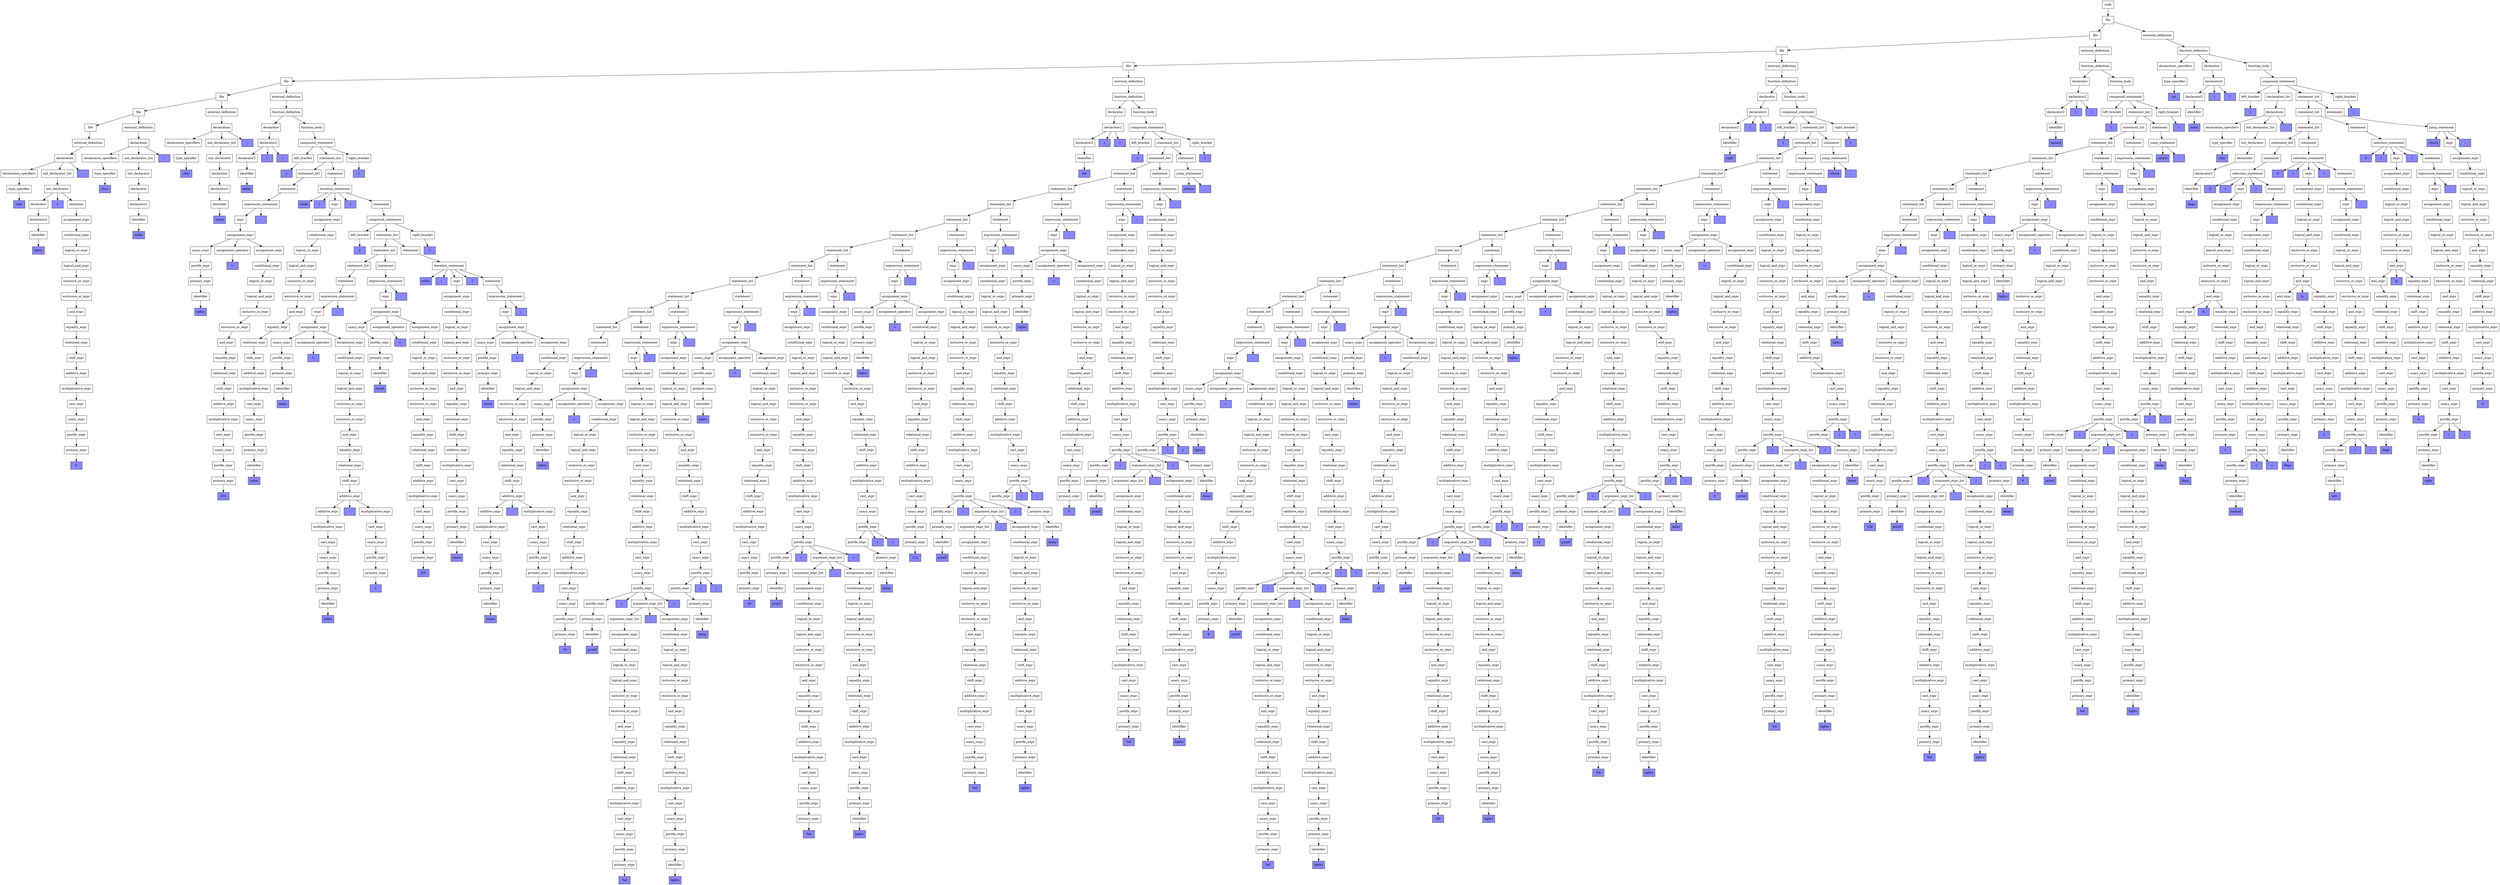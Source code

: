 digraph AST {
    node [shape=box];
    {
        rank=same; 
        1 [label=code];
    }
    {
        rank=same; 
        2 [label=file];
    }
    {
        rank=same; 
        3 [label=file];
        1533 [label=external_definition];
    }
    {
        rank=same; 
        4 [label=file];
        1273 [label=external_definition];
        1534 [label=function_definition];
    }
    {
        rank=same; 
        5 [label=file];
        773 [label=external_definition];
        1274 [label=function_definition];
        1535 [label=declaration_specifiers];
        1538 [label=declarator];
        1545 [label=function_body];
    }
    {
        rank=same; 
        6 [label=file];
        273 [label=external_definition];
        774 [label=function_definition];
        1275 [label=declarator];
        1282 [label=function_body];
        1536 [label=type_specifier];
        1539 [label=declarator2];
        1546 [label=compound_statement];
    }
    {
        rank=same; 
        7 [label=file];
        65 [label=external_definition];
        274 [label=function_definition];
        775 [label=declarator];
        782 [label=function_body];
        1276 [label=declarator2];
        1283 [label=compound_statement];
        1537 [label="int", style=filled, fillcolor="#8888ff"];
        1540 [label=declarator2];
        1543 [label="(", style=filled, fillcolor="#8888ff"];
        1544 [label=")", style=filled, fillcolor="#8888ff"];
        1547 [label=left_bracket];
        1549 [label=declaration_list];
        1561 [label=statement_list];
        1770 [label=right_bracket];
    }
    {
        rank=same; 
        8 [label=file];
        53 [label=external_definition];
        66 [label=function_definition];
        275 [label=declarator];
        282 [label=function_body];
        776 [label=declarator2];
        783 [label=compound_statement];
        1277 [label=declarator2];
        1280 [label="(", style=filled, fillcolor="#8888ff"];
        1281 [label=")", style=filled, fillcolor="#8888ff"];
        1284 [label=left_bracket];
        1286 [label=statement_list];
        1531 [label=right_bracket];
        1541 [label=identifier];
        1548 [label="{", style=filled, fillcolor="#8888ff"];
        1550 [label=declaration];
        1562 [label=statement_list];
        1748 [label=statement];
        1771 [label="}", style=filled, fillcolor="#8888ff"];
    }
    {
        rank=same; 
        9 [label=file];
        41 [label=external_definition];
        54 [label=declaration];
        67 [label=declarator];
        74 [label=function_body];
        276 [label=declarator2];
        283 [label=compound_statement];
        777 [label=declarator2];
        780 [label="(", style=filled, fillcolor="#8888ff"];
        781 [label=")", style=filled, fillcolor="#8888ff"];
        784 [label=left_bracket];
        786 [label=statement_list];
        1271 [label=right_bracket];
        1278 [label=identifier];
        1285 [label="{", style=filled, fillcolor="#8888ff"];
        1287 [label=statement_list];
        1527 [label=statement];
        1532 [label="}", style=filled, fillcolor="#8888ff"];
        1542 [label="main", style=filled, fillcolor="#8888ff"];
        1551 [label=declaration_specifiers];
        1554 [label=init_declarator_list];
        1560 [label=";", style=filled, fillcolor="#8888ff"];
        1563 [label=statement_list];
        1687 [label=statement];
        1749 [label=jump_statement];
    }
    {
        rank=same; 
        10 [label=external_definition];
        42 [label=declaration];
        55 [label=declaration_specifiers];
        58 [label=init_declarator_list];
        64 [label=";", style=filled, fillcolor="#8888ff"];
        68 [label=declarator2];
        75 [label=compound_statement];
        277 [label=declarator2];
        280 [label="(", style=filled, fillcolor="#8888ff"];
        281 [label=")", style=filled, fillcolor="#8888ff"];
        284 [label=left_bracket];
        286 [label=statement_list];
        771 [label=right_bracket];
        778 [label=identifier];
        785 [label="{", style=filled, fillcolor="#8888ff"];
        787 [label=statement_list];
        1267 [label=statement];
        1272 [label="}", style=filled, fillcolor="#8888ff"];
        1279 [label="hazard", style=filled, fillcolor="#8888ff"];
        1288 [label=statement_list];
        1502 [label=statement];
        1528 [label=jump_statement];
        1552 [label=type_specifier];
        1555 [label=init_declarator];
        1564 [label=statement_list];
        1626 [label=statement];
        1688 [label=selection_statement];
        1750 [label="return", style=filled, fillcolor="#8888ff"];
        1751 [label=expr];
        1769 [label=";", style=filled, fillcolor="#8888ff"];
    }
    {
        rank=same; 
        11 [label=declaration];
        43 [label=declaration_specifiers];
        46 [label=init_declarator_list];
        52 [label=";", style=filled, fillcolor="#8888ff"];
        56 [label=type_specifier];
        59 [label=init_declarator];
        69 [label=declarator2];
        72 [label="(", style=filled, fillcolor="#8888ff"];
        73 [label=")", style=filled, fillcolor="#8888ff"];
        76 [label=left_bracket];
        78 [label=statement_list];
        271 [label=right_bracket];
        278 [label=identifier];
        285 [label="{", style=filled, fillcolor="#8888ff"];
        287 [label=statement_list];
        767 [label=statement];
        772 [label="}", style=filled, fillcolor="#8888ff"];
        779 [label="right", style=filled, fillcolor="#8888ff"];
        788 [label=statement_list];
        1242 [label=statement];
        1268 [label=jump_statement];
        1289 [label=statement_list];
        1439 [label=statement];
        1503 [label=expression_statement];
        1529 [label="return", style=filled, fillcolor="#8888ff"];
        1530 [label=";", style=filled, fillcolor="#8888ff"];
        1553 [label="char", style=filled, fillcolor="#8888ff"];
        1556 [label=declarator];
        1565 [label=statement];
        1627 [label=selection_statement];
        1689 [label="if", style=filled, fillcolor="#8888ff"];
        1690 [label="(", style=filled, fillcolor="#8888ff"];
        1691 [label=expr];
        1722 [label=")", style=filled, fillcolor="#8888ff"];
        1723 [label=statement];
        1752 [label=assignment_expr];
    }
    {
        rank=same; 
        12 [label=declaration_specifiers];
        15 [label=init_declarator_list];
        40 [label=";", style=filled, fillcolor="#8888ff"];
        44 [label=type_specifier];
        47 [label=init_declarator];
        57 [label="char", style=filled, fillcolor="#8888ff"];
        60 [label=declarator];
        70 [label=identifier];
        77 [label="{", style=filled, fillcolor="#8888ff"];
        79 [label=statement_list];
        109 [label=statement];
        272 [label="}", style=filled, fillcolor="#8888ff"];
        279 [label="left", style=filled, fillcolor="#8888ff"];
        288 [label=statement_list];
        742 [label=statement];
        768 [label=jump_statement];
        789 [label=statement_list];
        1179 [label=statement];
        1243 [label=expression_statement];
        1269 [label="return", style=filled, fillcolor="#8888ff"];
        1270 [label=";", style=filled, fillcolor="#8888ff"];
        1290 [label=statement_list];
        1410 [label=statement];
        1440 [label=expression_statement];
        1504 [label=expr];
        1526 [label=";", style=filled, fillcolor="#8888ff"];
        1557 [label=declarator2];
        1566 [label=selection_statement];
        1628 [label="if", style=filled, fillcolor="#8888ff"];
        1629 [label="(", style=filled, fillcolor="#8888ff"];
        1630 [label=expr];
        1661 [label=")", style=filled, fillcolor="#8888ff"];
        1662 [label=statement];
        1692 [label=assignment_expr];
        1724 [label=expression_statement];
        1753 [label=conditional_expr];
    }
    {
        rank=same; 
        13 [label=type_specifier];
        16 [label=init_declarator];
        45 [label="char", style=filled, fillcolor="#8888ff"];
        48 [label=declarator];
        61 [label=declarator2];
        71 [label="delay", style=filled, fillcolor="#8888ff"];
        80 [label=statement];
        110 [label=iteration_statement];
        289 [label=statement_list];
        679 [label=statement];
        743 [label=expression_statement];
        769 [label="return", style=filled, fillcolor="#8888ff"];
        770 [label=";", style=filled, fillcolor="#8888ff"];
        790 [label=statement_list];
        1150 [label=statement];
        1180 [label=expression_statement];
        1244 [label=expr];
        1266 [label=";", style=filled, fillcolor="#8888ff"];
        1291 [label=statement_list];
        1385 [label=statement];
        1411 [label=expression_statement];
        1441 [label=expr];
        1501 [label=";", style=filled, fillcolor="#8888ff"];
        1505 [label=assignment_expr];
        1558 [label=identifier];
        1567 [label="if", style=filled, fillcolor="#8888ff"];
        1568 [label="(", style=filled, fillcolor="#8888ff"];
        1569 [label=expr];
        1600 [label=")", style=filled, fillcolor="#8888ff"];
        1601 [label=statement];
        1631 [label=assignment_expr];
        1663 [label=expression_statement];
        1693 [label=conditional_expr];
        1725 [label=expr];
        1747 [label=";", style=filled, fillcolor="#8888ff"];
        1754 [label=logical_or_expr];
    }
    {
        rank=same; 
        14 [label="char", style=filled, fillcolor="#8888ff"];
        17 [label=declarator];
        21 [label="=", style=filled, fillcolor="#8888ff"];
        22 [label=initializer];
        49 [label=declarator2];
        62 [label=identifier];
        81 [label=expression_statement];
        111 [label="while", style=filled, fillcolor="#8888ff"];
        112 [label="(", style=filled, fillcolor="#8888ff"];
        113 [label=expr];
        132 [label=")", style=filled, fillcolor="#8888ff"];
        133 [label=statement];
        290 [label=statement_list];
        650 [label=statement];
        680 [label=expression_statement];
        744 [label=expr];
        766 [label=";", style=filled, fillcolor="#8888ff"];
        791 [label=statement_list];
        1125 [label=statement];
        1151 [label=expression_statement];
        1181 [label=expr];
        1241 [label=";", style=filled, fillcolor="#8888ff"];
        1245 [label=assignment_expr];
        1292 [label=statement_list];
        1322 [label=statement];
        1386 [label=expression_statement];
        1412 [label=expr];
        1438 [label=";", style=filled, fillcolor="#8888ff"];
        1442 [label=assignment_expr];
        1506 [label=conditional_expr];
        1559 [label="flags", style=filled, fillcolor="#8888ff"];
        1570 [label=assignment_expr];
        1602 [label=expression_statement];
        1632 [label=conditional_expr];
        1664 [label=expr];
        1686 [label=";", style=filled, fillcolor="#8888ff"];
        1694 [label=logical_or_expr];
        1726 [label=assignment_expr];
        1755 [label=logical_and_expr];
    }
    {
        rank=same; 
        18 [label=declarator2];
        23 [label=assignment_expr];
        50 [label=identifier];
        63 [label="count", style=filled, fillcolor="#8888ff"];
        82 [label=expr];
        108 [label=";", style=filled, fillcolor="#8888ff"];
        114 [label=assignment_expr];
        134 [label=compound_statement];
        291 [label=statement_list];
        625 [label=statement];
        651 [label=expression_statement];
        681 [label=expr];
        741 [label=";", style=filled, fillcolor="#8888ff"];
        745 [label=assignment_expr];
        792 [label=statement_list];
        1062 [label=statement];
        1126 [label=expression_statement];
        1152 [label=expr];
        1178 [label=";", style=filled, fillcolor="#8888ff"];
        1182 [label=assignment_expr];
        1246 [label=conditional_expr];
        1293 [label=statement];
        1323 [label=expression_statement];
        1387 [label=expr];
        1409 [label=";", style=filled, fillcolor="#8888ff"];
        1413 [label=assignment_expr];
        1443 [label=conditional_expr];
        1507 [label=logical_or_expr];
        1571 [label=conditional_expr];
        1603 [label=expr];
        1625 [label=";", style=filled, fillcolor="#8888ff"];
        1633 [label=logical_or_expr];
        1665 [label=assignment_expr];
        1695 [label=logical_and_expr];
        1727 [label=conditional_expr];
        1756 [label=inclusive_or_expr];
    }
    {
        rank=same; 
        19 [label=identifier];
        24 [label=conditional_expr];
        51 [label="index", style=filled, fillcolor="#8888ff"];
        83 [label=assignment_expr];
        115 [label=conditional_expr];
        135 [label=left_bracket];
        137 [label=statement_list];
        269 [label=right_bracket];
        292 [label=statement_list];
        562 [label=statement];
        626 [label=expression_statement];
        652 [label=expr];
        678 [label=";", style=filled, fillcolor="#8888ff"];
        682 [label=assignment_expr];
        746 [label=conditional_expr];
        793 [label=statement_list];
        1033 [label=statement];
        1063 [label=expression_statement];
        1127 [label=expr];
        1149 [label=";", style=filled, fillcolor="#8888ff"];
        1153 [label=assignment_expr];
        1183 [label=conditional_expr];
        1247 [label=logical_or_expr];
        1294 [label=expression_statement];
        1324 [label=expr];
        1384 [label=";", style=filled, fillcolor="#8888ff"];
        1388 [label=assignment_expr];
        1414 [label=unary_expr];
        1419 [label=assignment_operator];
        1421 [label=assignment_expr];
        1444 [label=logical_or_expr];
        1508 [label=logical_and_expr];
        1572 [label=logical_or_expr];
        1604 [label=assignment_expr];
        1634 [label=logical_and_expr];
        1666 [label=conditional_expr];
        1696 [label=inclusive_or_expr];
        1728 [label=logical_or_expr];
        1757 [label=exclusive_or_expr];
    }
    {
        rank=same; 
        20 [label="lights", style=filled, fillcolor="#8888ff"];
        25 [label=logical_or_expr];
        84 [label=unary_expr];
        89 [label=assignment_operator];
        91 [label=assignment_expr];
        116 [label=logical_or_expr];
        136 [label="{", style=filled, fillcolor="#8888ff"];
        138 [label=statement_list];
        207 [label=statement];
        270 [label="}", style=filled, fillcolor="#8888ff"];
        293 [label=statement_list];
        533 [label=statement];
        563 [label=expression_statement];
        627 [label=expr];
        649 [label=";", style=filled, fillcolor="#8888ff"];
        653 [label=assignment_expr];
        683 [label=conditional_expr];
        747 [label=logical_or_expr];
        794 [label=statement_list];
        1008 [label=statement];
        1034 [label=expression_statement];
        1064 [label=expr];
        1124 [label=";", style=filled, fillcolor="#8888ff"];
        1128 [label=assignment_expr];
        1154 [label=unary_expr];
        1159 [label=assignment_operator];
        1161 [label=assignment_expr];
        1184 [label=logical_or_expr];
        1248 [label=logical_and_expr];
        1295 [label=expr];
        1321 [label=";", style=filled, fillcolor="#8888ff"];
        1325 [label=assignment_expr];
        1389 [label=conditional_expr];
        1415 [label=postfix_expr];
        1420 [label="=", style=filled, fillcolor="#8888ff"];
        1422 [label=conditional_expr];
        1445 [label=logical_and_expr];
        1509 [label=inclusive_or_expr];
        1573 [label=logical_and_expr];
        1605 [label=conditional_expr];
        1635 [label=inclusive_or_expr];
        1667 [label=logical_or_expr];
        1697 [label=exclusive_or_expr];
        1729 [label=logical_and_expr];
        1758 [label=and_expr];
    }
    {
        rank=same; 
        26 [label=logical_and_expr];
        85 [label=postfix_expr];
        90 [label="=", style=filled, fillcolor="#8888ff"];
        92 [label=conditional_expr];
        117 [label=logical_and_expr];
        139 [label=statement_list];
        178 [label=statement];
        208 [label=iteration_statement];
        294 [label=statement_list];
        508 [label=statement];
        534 [label=expression_statement];
        564 [label=expr];
        624 [label=";", style=filled, fillcolor="#8888ff"];
        628 [label=assignment_expr];
        654 [label=unary_expr];
        659 [label=assignment_operator];
        661 [label=assignment_expr];
        684 [label=logical_or_expr];
        748 [label=logical_and_expr];
        795 [label=statement_list];
        945 [label=statement];
        1009 [label=expression_statement];
        1035 [label=expr];
        1061 [label=";", style=filled, fillcolor="#8888ff"];
        1065 [label=assignment_expr];
        1129 [label=conditional_expr];
        1155 [label=postfix_expr];
        1160 [label="=", style=filled, fillcolor="#8888ff"];
        1162 [label=conditional_expr];
        1185 [label=logical_and_expr];
        1249 [label=inclusive_or_expr];
        1296 [label=assignment_expr];
        1326 [label=conditional_expr];
        1390 [label=logical_or_expr];
        1416 [label=primary_expr];
        1423 [label=logical_or_expr];
        1446 [label=inclusive_or_expr];
        1510 [label=exclusive_or_expr];
        1574 [label=inclusive_or_expr];
        1606 [label=logical_or_expr];
        1636 [label=exclusive_or_expr];
        1668 [label=logical_and_expr];
        1698 [label=and_expr];
        1730 [label=inclusive_or_expr];
        1759 [label=equality_expr];
    }
    {
        rank=same; 
        27 [label=inclusive_or_expr];
        86 [label=primary_expr];
        93 [label=logical_or_expr];
        118 [label=inclusive_or_expr];
        140 [label=statement];
        179 [label=expression_statement];
        209 [label="while", style=filled, fillcolor="#8888ff"];
        210 [label="(", style=filled, fillcolor="#8888ff"];
        211 [label=expr];
        230 [label=")", style=filled, fillcolor="#8888ff"];
        231 [label=statement];
        295 [label=statement_list];
        445 [label=statement];
        509 [label=expression_statement];
        535 [label=expr];
        561 [label=";", style=filled, fillcolor="#8888ff"];
        565 [label=assignment_expr];
        629 [label=conditional_expr];
        655 [label=postfix_expr];
        660 [label="=", style=filled, fillcolor="#8888ff"];
        662 [label=conditional_expr];
        685 [label=logical_and_expr];
        749 [label=inclusive_or_expr];
        796 [label=statement_list];
        916 [label=statement];
        946 [label=expression_statement];
        1010 [label=expr];
        1032 [label=";", style=filled, fillcolor="#8888ff"];
        1036 [label=assignment_expr];
        1066 [label=conditional_expr];
        1130 [label=logical_or_expr];
        1156 [label=primary_expr];
        1163 [label=logical_or_expr];
        1186 [label=inclusive_or_expr];
        1250 [label=exclusive_or_expr];
        1297 [label=unary_expr];
        1302 [label=assignment_operator];
        1304 [label=assignment_expr];
        1327 [label=logical_or_expr];
        1391 [label=logical_and_expr];
        1417 [label=identifier];
        1424 [label=logical_and_expr];
        1447 [label=exclusive_or_expr];
        1511 [label=and_expr];
        1575 [label=exclusive_or_expr];
        1607 [label=logical_and_expr];
        1637 [label=and_expr];
        1669 [label=inclusive_or_expr];
        1699 [label=and_expr];
        1711 [label="&", style=filled, fillcolor="#8888ff"];
        1712 [label=equality_expr];
        1731 [label=exclusive_or_expr];
        1760 [label=relational_expr];
    }
    {
        rank=same; 
        28 [label=exclusive_or_expr];
        87 [label=identifier];
        94 [label=logical_and_expr];
        119 [label=exclusive_or_expr];
        141 [label=expression_statement];
        180 [label=expr];
        206 [label=";", style=filled, fillcolor="#8888ff"];
        212 [label=assignment_expr];
        232 [label=expression_statement];
        296 [label=statement_list];
        416 [label=statement];
        446 [label=expression_statement];
        510 [label=expr];
        532 [label=";", style=filled, fillcolor="#8888ff"];
        536 [label=assignment_expr];
        566 [label=conditional_expr];
        630 [label=logical_or_expr];
        656 [label=primary_expr];
        663 [label=logical_or_expr];
        686 [label=inclusive_or_expr];
        750 [label=exclusive_or_expr];
        797 [label=statement_list];
        891 [label=statement];
        917 [label=expression_statement];
        947 [label=expr];
        1007 [label=";", style=filled, fillcolor="#8888ff"];
        1011 [label=assignment_expr];
        1037 [label=unary_expr];
        1042 [label=assignment_operator];
        1044 [label=assignment_expr];
        1067 [label=logical_or_expr];
        1131 [label=logical_and_expr];
        1157 [label=identifier];
        1164 [label=logical_and_expr];
        1187 [label=exclusive_or_expr];
        1251 [label=and_expr];
        1298 [label=postfix_expr];
        1303 [label="=", style=filled, fillcolor="#8888ff"];
        1305 [label=conditional_expr];
        1328 [label=logical_and_expr];
        1392 [label=inclusive_or_expr];
        1418 [label="lights", style=filled, fillcolor="#8888ff"];
        1425 [label=inclusive_or_expr];
        1448 [label=and_expr];
        1512 [label=equality_expr];
        1576 [label=and_expr];
        1608 [label=inclusive_or_expr];
        1638 [label=and_expr];
        1650 [label="&", style=filled, fillcolor="#8888ff"];
        1651 [label=equality_expr];
        1670 [label=exclusive_or_expr];
        1700 [label=equality_expr];
        1713 [label=relational_expr];
        1732 [label=and_expr];
        1761 [label=shift_expr];
    }
    {
        rank=same; 
        29 [label=and_expr];
        88 [label="index", style=filled, fillcolor="#8888ff"];
        95 [label=inclusive_or_expr];
        120 [label=and_expr];
        142 [label=expr];
        177 [label=";", style=filled, fillcolor="#8888ff"];
        181 [label=assignment_expr];
        213 [label=conditional_expr];
        233 [label=expr];
        268 [label=";", style=filled, fillcolor="#8888ff"];
        297 [label=statement_list];
        391 [label=statement];
        417 [label=expression_statement];
        447 [label=expr];
        507 [label=";", style=filled, fillcolor="#8888ff"];
        511 [label=assignment_expr];
        537 [label=unary_expr];
        542 [label=assignment_operator];
        544 [label=assignment_expr];
        567 [label=logical_or_expr];
        631 [label=logical_and_expr];
        657 [label=identifier];
        664 [label=logical_and_expr];
        687 [label=exclusive_or_expr];
        751 [label=and_expr];
        798 [label=statement_list];
        828 [label=statement];
        892 [label=expression_statement];
        918 [label=expr];
        944 [label=";", style=filled, fillcolor="#8888ff"];
        948 [label=assignment_expr];
        1012 [label=conditional_expr];
        1038 [label=postfix_expr];
        1043 [label="=", style=filled, fillcolor="#8888ff"];
        1045 [label=conditional_expr];
        1068 [label=logical_and_expr];
        1132 [label=inclusive_or_expr];
        1158 [label="lights", style=filled, fillcolor="#8888ff"];
        1165 [label=inclusive_or_expr];
        1188 [label=and_expr];
        1252 [label=equality_expr];
        1299 [label=primary_expr];
        1306 [label=logical_or_expr];
        1329 [label=inclusive_or_expr];
        1393 [label=exclusive_or_expr];
        1426 [label=exclusive_or_expr];
        1449 [label=equality_expr];
        1513 [label=relational_expr];
        1577 [label=and_expr];
        1589 [label="&", style=filled, fillcolor="#8888ff"];
        1590 [label=equality_expr];
        1609 [label=exclusive_or_expr];
        1639 [label=equality_expr];
        1652 [label=relational_expr];
        1671 [label=and_expr];
        1701 [label=relational_expr];
        1714 [label=shift_expr];
        1733 [label=equality_expr];
        1762 [label=additive_expr];
    }
    {
        rank=same; 
        30 [label=equality_expr];
        96 [label=exclusive_or_expr];
        121 [label=equality_expr];
        143 [label=assignment_expr];
        182 [label=unary_expr];
        187 [label=assignment_operator];
        189 [label=assignment_expr];
        214 [label=logical_or_expr];
        234 [label=assignment_expr];
        298 [label=statement_list];
        328 [label=statement];
        392 [label=expression_statement];
        418 [label=expr];
        444 [label=";", style=filled, fillcolor="#8888ff"];
        448 [label=assignment_expr];
        512 [label=conditional_expr];
        538 [label=postfix_expr];
        543 [label="=", style=filled, fillcolor="#8888ff"];
        545 [label=conditional_expr];
        568 [label=logical_and_expr];
        632 [label=inclusive_or_expr];
        658 [label="lights", style=filled, fillcolor="#8888ff"];
        665 [label=inclusive_or_expr];
        688 [label=and_expr];
        752 [label=equality_expr];
        799 [label=statement];
        829 [label=expression_statement];
        893 [label=expr];
        915 [label=";", style=filled, fillcolor="#8888ff"];
        919 [label=assignment_expr];
        949 [label=conditional_expr];
        1013 [label=logical_or_expr];
        1039 [label=primary_expr];
        1046 [label=logical_or_expr];
        1069 [label=inclusive_or_expr];
        1133 [label=exclusive_or_expr];
        1166 [label=exclusive_or_expr];
        1189 [label=equality_expr];
        1253 [label=relational_expr];
        1300 [label=identifier];
        1307 [label=logical_and_expr];
        1330 [label=exclusive_or_expr];
        1394 [label=and_expr];
        1427 [label=and_expr];
        1450 [label=relational_expr];
        1514 [label=shift_expr];
        1578 [label=equality_expr];
        1591 [label=relational_expr];
        1610 [label=and_expr];
        1640 [label=relational_expr];
        1653 [label=shift_expr];
        1672 [label=equality_expr];
        1702 [label=shift_expr];
        1715 [label=additive_expr];
        1734 [label=relational_expr];
        1763 [label=multiplicative_expr];
    }
    {
        rank=same; 
        31 [label=relational_expr];
        97 [label=and_expr];
        122 [label=relational_expr];
        144 [label=unary_expr];
        149 [label=assignment_operator];
        151 [label=assignment_expr];
        183 [label=postfix_expr];
        188 [label="=", style=filled, fillcolor="#8888ff"];
        190 [label=conditional_expr];
        215 [label=logical_and_expr];
        235 [label=unary_expr];
        240 [label=assignment_operator];
        242 [label=assignment_expr];
        299 [label=statement];
        329 [label=expression_statement];
        393 [label=expr];
        415 [label=";", style=filled, fillcolor="#8888ff"];
        419 [label=assignment_expr];
        449 [label=conditional_expr];
        513 [label=logical_or_expr];
        539 [label=primary_expr];
        546 [label=logical_or_expr];
        569 [label=inclusive_or_expr];
        633 [label=exclusive_or_expr];
        666 [label=exclusive_or_expr];
        689 [label=equality_expr];
        753 [label=relational_expr];
        800 [label=expression_statement];
        830 [label=expr];
        890 [label=";", style=filled, fillcolor="#8888ff"];
        894 [label=assignment_expr];
        920 [label=unary_expr];
        925 [label=assignment_operator];
        927 [label=assignment_expr];
        950 [label=logical_or_expr];
        1014 [label=logical_and_expr];
        1040 [label=identifier];
        1047 [label=logical_and_expr];
        1070 [label=exclusive_or_expr];
        1134 [label=and_expr];
        1167 [label=and_expr];
        1190 [label=relational_expr];
        1254 [label=shift_expr];
        1301 [label="lights", style=filled, fillcolor="#8888ff"];
        1308 [label=inclusive_or_expr];
        1331 [label=and_expr];
        1395 [label=equality_expr];
        1428 [label=equality_expr];
        1451 [label=shift_expr];
        1515 [label=additive_expr];
        1579 [label=relational_expr];
        1592 [label=shift_expr];
        1611 [label=equality_expr];
        1641 [label=shift_expr];
        1654 [label=additive_expr];
        1673 [label=relational_expr];
        1703 [label=additive_expr];
        1716 [label=multiplicative_expr];
        1735 [label=shift_expr];
        1764 [label=cast_expr];
    }
    {
        rank=same; 
        32 [label=shift_expr];
        98 [label=equality_expr];
        123 [label=shift_expr];
        145 [label=postfix_expr];
        150 [label="=", style=filled, fillcolor="#8888ff"];
        152 [label=conditional_expr];
        184 [label=primary_expr];
        191 [label=logical_or_expr];
        216 [label=inclusive_or_expr];
        236 [label=postfix_expr];
        241 [label="=", style=filled, fillcolor="#8888ff"];
        243 [label=conditional_expr];
        300 [label=expression_statement];
        330 [label=expr];
        390 [label=";", style=filled, fillcolor="#8888ff"];
        394 [label=assignment_expr];
        420 [label=unary_expr];
        425 [label=assignment_operator];
        427 [label=assignment_expr];
        450 [label=logical_or_expr];
        514 [label=logical_and_expr];
        540 [label=identifier];
        547 [label=logical_and_expr];
        570 [label=exclusive_or_expr];
        634 [label=and_expr];
        667 [label=and_expr];
        690 [label=relational_expr];
        754 [label=shift_expr];
        801 [label=expr];
        827 [label=";", style=filled, fillcolor="#8888ff"];
        831 [label=assignment_expr];
        895 [label=conditional_expr];
        921 [label=postfix_expr];
        926 [label="=", style=filled, fillcolor="#8888ff"];
        928 [label=conditional_expr];
        951 [label=logical_and_expr];
        1015 [label=inclusive_or_expr];
        1041 [label="lights", style=filled, fillcolor="#8888ff"];
        1048 [label=inclusive_or_expr];
        1071 [label=and_expr];
        1135 [label=equality_expr];
        1168 [label=equality_expr];
        1191 [label=shift_expr];
        1255 [label=additive_expr];
        1309 [label=exclusive_or_expr];
        1332 [label=equality_expr];
        1396 [label=relational_expr];
        1429 [label=relational_expr];
        1452 [label=additive_expr];
        1516 [label=multiplicative_expr];
        1580 [label=shift_expr];
        1593 [label=additive_expr];
        1612 [label=relational_expr];
        1642 [label=additive_expr];
        1655 [label=multiplicative_expr];
        1674 [label=shift_expr];
        1704 [label=multiplicative_expr];
        1717 [label=cast_expr];
        1736 [label=additive_expr];
        1765 [label=unary_expr];
    }
    {
        rank=same; 
        33 [label=additive_expr];
        99 [label=relational_expr];
        124 [label=additive_expr];
        146 [label=primary_expr];
        153 [label=logical_or_expr];
        185 [label=identifier];
        192 [label=logical_and_expr];
        217 [label=exclusive_or_expr];
        237 [label=primary_expr];
        244 [label=logical_or_expr];
        301 [label=expr];
        327 [label=";", style=filled, fillcolor="#8888ff"];
        331 [label=assignment_expr];
        395 [label=conditional_expr];
        421 [label=postfix_expr];
        426 [label="=", style=filled, fillcolor="#8888ff"];
        428 [label=conditional_expr];
        451 [label=logical_and_expr];
        515 [label=inclusive_or_expr];
        541 [label="lights", style=filled, fillcolor="#8888ff"];
        548 [label=inclusive_or_expr];
        571 [label=and_expr];
        635 [label=equality_expr];
        668 [label=equality_expr];
        691 [label=shift_expr];
        755 [label=additive_expr];
        802 [label=assignment_expr];
        832 [label=conditional_expr];
        896 [label=logical_or_expr];
        922 [label=primary_expr];
        929 [label=logical_or_expr];
        952 [label=inclusive_or_expr];
        1016 [label=exclusive_or_expr];
        1049 [label=exclusive_or_expr];
        1072 [label=equality_expr];
        1136 [label=relational_expr];
        1169 [label=relational_expr];
        1192 [label=additive_expr];
        1256 [label=multiplicative_expr];
        1310 [label=and_expr];
        1333 [label=relational_expr];
        1397 [label=shift_expr];
        1430 [label=shift_expr];
        1453 [label=multiplicative_expr];
        1517 [label=cast_expr];
        1581 [label=additive_expr];
        1594 [label=multiplicative_expr];
        1613 [label=shift_expr];
        1643 [label=multiplicative_expr];
        1656 [label=cast_expr];
        1675 [label=additive_expr];
        1705 [label=cast_expr];
        1718 [label=unary_expr];
        1737 [label=multiplicative_expr];
        1766 [label=postfix_expr];
    }
    {
        rank=same; 
        34 [label=multiplicative_expr];
        100 [label=shift_expr];
        125 [label=multiplicative_expr];
        147 [label=identifier];
        154 [label=logical_and_expr];
        186 [label="count", style=filled, fillcolor="#8888ff"];
        193 [label=inclusive_or_expr];
        218 [label=and_expr];
        238 [label=identifier];
        245 [label=logical_and_expr];
        302 [label=assignment_expr];
        332 [label=conditional_expr];
        396 [label=logical_or_expr];
        422 [label=primary_expr];
        429 [label=logical_or_expr];
        452 [label=inclusive_or_expr];
        516 [label=exclusive_or_expr];
        549 [label=exclusive_or_expr];
        572 [label=equality_expr];
        636 [label=relational_expr];
        669 [label=relational_expr];
        692 [label=additive_expr];
        756 [label=multiplicative_expr];
        803 [label=unary_expr];
        808 [label=assignment_operator];
        810 [label=assignment_expr];
        833 [label=logical_or_expr];
        897 [label=logical_and_expr];
        923 [label=identifier];
        930 [label=logical_and_expr];
        953 [label=exclusive_or_expr];
        1017 [label=and_expr];
        1050 [label=and_expr];
        1073 [label=relational_expr];
        1137 [label=shift_expr];
        1170 [label=shift_expr];
        1193 [label=multiplicative_expr];
        1257 [label=cast_expr];
        1311 [label=equality_expr];
        1334 [label=shift_expr];
        1398 [label=additive_expr];
        1431 [label=additive_expr];
        1454 [label=cast_expr];
        1518 [label=unary_expr];
        1582 [label=multiplicative_expr];
        1595 [label=cast_expr];
        1614 [label=additive_expr];
        1644 [label=cast_expr];
        1657 [label=unary_expr];
        1676 [label=multiplicative_expr];
        1706 [label=unary_expr];
        1719 [label=postfix_expr];
        1738 [label=cast_expr];
        1767 [label=primary_expr];
    }
    {
        rank=same; 
        35 [label=cast_expr];
        101 [label=additive_expr];
        126 [label=cast_expr];
        148 [label="index", style=filled, fillcolor="#8888ff"];
        155 [label=inclusive_or_expr];
        194 [label=exclusive_or_expr];
        219 [label=equality_expr];
        239 [label="count", style=filled, fillcolor="#8888ff"];
        246 [label=inclusive_or_expr];
        303 [label=unary_expr];
        308 [label=assignment_operator];
        310 [label=assignment_expr];
        333 [label=logical_or_expr];
        397 [label=logical_and_expr];
        423 [label=identifier];
        430 [label=logical_and_expr];
        453 [label=exclusive_or_expr];
        517 [label=and_expr];
        550 [label=and_expr];
        573 [label=relational_expr];
        637 [label=shift_expr];
        670 [label=shift_expr];
        693 [label=multiplicative_expr];
        757 [label=cast_expr];
        804 [label=postfix_expr];
        809 [label="=", style=filled, fillcolor="#8888ff"];
        811 [label=conditional_expr];
        834 [label=logical_and_expr];
        898 [label=inclusive_or_expr];
        924 [label="lights", style=filled, fillcolor="#8888ff"];
        931 [label=inclusive_or_expr];
        954 [label=and_expr];
        1018 [label=equality_expr];
        1051 [label=equality_expr];
        1074 [label=shift_expr];
        1138 [label=additive_expr];
        1171 [label=additive_expr];
        1194 [label=cast_expr];
        1258 [label=unary_expr];
        1312 [label=relational_expr];
        1335 [label=additive_expr];
        1399 [label=multiplicative_expr];
        1432 [label=multiplicative_expr];
        1455 [label=unary_expr];
        1519 [label=postfix_expr];
        1583 [label=cast_expr];
        1596 [label=unary_expr];
        1615 [label=multiplicative_expr];
        1645 [label=unary_expr];
        1658 [label=postfix_expr];
        1677 [label=cast_expr];
        1707 [label=postfix_expr];
        1720 [label=primary_expr];
        1739 [label=unary_expr];
        1768 [label="0", style=filled, fillcolor="#8888ff"];
    }
    {
        rank=same; 
        36 [label=unary_expr];
        102 [label=multiplicative_expr];
        127 [label=unary_expr];
        156 [label=exclusive_or_expr];
        195 [label=and_expr];
        220 [label=relational_expr];
        247 [label=exclusive_or_expr];
        304 [label=postfix_expr];
        309 [label="=", style=filled, fillcolor="#8888ff"];
        311 [label=conditional_expr];
        334 [label=logical_and_expr];
        398 [label=inclusive_or_expr];
        424 [label="lights", style=filled, fillcolor="#8888ff"];
        431 [label=inclusive_or_expr];
        454 [label=and_expr];
        518 [label=equality_expr];
        551 [label=equality_expr];
        574 [label=shift_expr];
        638 [label=additive_expr];
        671 [label=additive_expr];
        694 [label=cast_expr];
        758 [label=unary_expr];
        805 [label=primary_expr];
        812 [label=logical_or_expr];
        835 [label=inclusive_or_expr];
        899 [label=exclusive_or_expr];
        932 [label=exclusive_or_expr];
        955 [label=equality_expr];
        1019 [label=relational_expr];
        1052 [label=relational_expr];
        1075 [label=additive_expr];
        1139 [label=multiplicative_expr];
        1172 [label=multiplicative_expr];
        1195 [label=unary_expr];
        1259 [label=postfix_expr];
        1313 [label=shift_expr];
        1336 [label=multiplicative_expr];
        1400 [label=cast_expr];
        1433 [label=cast_expr];
        1456 [label=postfix_expr];
        1520 [label=postfix_expr];
        1524 [label="(", style=filled, fillcolor="#8888ff"];
        1525 [label=")", style=filled, fillcolor="#8888ff"];
        1584 [label=unary_expr];
        1597 [label=postfix_expr];
        1616 [label=cast_expr];
        1646 [label=postfix_expr];
        1659 [label=primary_expr];
        1678 [label=unary_expr];
        1708 [label=primary_expr];
        1721 [label="4", style=filled, fillcolor="#8888ff"];
        1740 [label=postfix_expr];
    }
    {
        rank=same; 
        37 [label=postfix_expr];
        103 [label=cast_expr];
        128 [label=postfix_expr];
        157 [label=and_expr];
        196 [label=equality_expr];
        221 [label=shift_expr];
        248 [label=and_expr];
        305 [label=primary_expr];
        312 [label=logical_or_expr];
        335 [label=inclusive_or_expr];
        399 [label=exclusive_or_expr];
        432 [label=exclusive_or_expr];
        455 [label=equality_expr];
        519 [label=relational_expr];
        552 [label=relational_expr];
        575 [label=additive_expr];
        639 [label=multiplicative_expr];
        672 [label=multiplicative_expr];
        695 [label=unary_expr];
        759 [label=postfix_expr];
        806 [label=identifier];
        813 [label=logical_and_expr];
        836 [label=exclusive_or_expr];
        900 [label=and_expr];
        933 [label=and_expr];
        956 [label=relational_expr];
        1020 [label=shift_expr];
        1053 [label=shift_expr];
        1076 [label=multiplicative_expr];
        1140 [label=cast_expr];
        1173 [label=cast_expr];
        1196 [label=postfix_expr];
        1260 [label=postfix_expr];
        1264 [label="(", style=filled, fillcolor="#8888ff"];
        1265 [label=")", style=filled, fillcolor="#8888ff"];
        1314 [label=additive_expr];
        1337 [label=cast_expr];
        1401 [label=unary_expr];
        1434 [label=unary_expr];
        1457 [label=postfix_expr];
        1461 [label="(", style=filled, fillcolor="#8888ff"];
        1462 [label=argument_expr_list];
        1500 [label=")", style=filled, fillcolor="#8888ff"];
        1521 [label=primary_expr];
        1585 [label=postfix_expr];
        1598 [label=primary_expr];
        1617 [label=unary_expr];
        1647 [label=primary_expr];
        1660 [label="2", style=filled, fillcolor="#8888ff"];
        1679 [label=postfix_expr];
        1709 [label=identifier];
        1741 [label=postfix_expr];
        1745 [label="(", style=filled, fillcolor="#8888ff"];
        1746 [label=")", style=filled, fillcolor="#8888ff"];
    }
    {
        rank=same; 
        38 [label=primary_expr];
        104 [label=unary_expr];
        129 [label=primary_expr];
        158 [label=equality_expr];
        197 [label=relational_expr];
        222 [label=additive_expr];
        249 [label=equality_expr];
        306 [label=identifier];
        313 [label=logical_and_expr];
        336 [label=exclusive_or_expr];
        400 [label=and_expr];
        433 [label=and_expr];
        456 [label=relational_expr];
        520 [label=shift_expr];
        553 [label=shift_expr];
        576 [label=multiplicative_expr];
        640 [label=cast_expr];
        673 [label=cast_expr];
        696 [label=postfix_expr];
        760 [label=postfix_expr];
        764 [label="(", style=filled, fillcolor="#8888ff"];
        765 [label=")", style=filled, fillcolor="#8888ff"];
        807 [label="lights", style=filled, fillcolor="#8888ff"];
        814 [label=inclusive_or_expr];
        837 [label=and_expr];
        901 [label=equality_expr];
        934 [label=equality_expr];
        957 [label=shift_expr];
        1021 [label=additive_expr];
        1054 [label=additive_expr];
        1077 [label=cast_expr];
        1141 [label=unary_expr];
        1174 [label=unary_expr];
        1197 [label=postfix_expr];
        1201 [label="(", style=filled, fillcolor="#8888ff"];
        1202 [label=argument_expr_list];
        1240 [label=")", style=filled, fillcolor="#8888ff"];
        1261 [label=primary_expr];
        1315 [label=multiplicative_expr];
        1338 [label=unary_expr];
        1402 [label=postfix_expr];
        1435 [label=postfix_expr];
        1458 [label=primary_expr];
        1463 [label=argument_expr_list];
        1481 [label=",", style=filled, fillcolor="#8888ff"];
        1482 [label=assignment_expr];
        1522 [label=identifier];
        1586 [label=primary_expr];
        1599 [label="1", style=filled, fillcolor="#8888ff"];
        1618 [label=postfix_expr];
        1648 [label=identifier];
        1680 [label=postfix_expr];
        1684 [label="(", style=filled, fillcolor="#8888ff"];
        1685 [label=")", style=filled, fillcolor="#8888ff"];
        1710 [label="flags", style=filled, fillcolor="#8888ff"];
        1742 [label=primary_expr];
    }
    {
        rank=same; 
        39 [label="0", style=filled, fillcolor="#8888ff"];
        105 [label=postfix_expr];
        130 [label=identifier];
        159 [label=relational_expr];
        198 [label=shift_expr];
        223 [label=multiplicative_expr];
        250 [label=relational_expr];
        307 [label="lights", style=filled, fillcolor="#8888ff"];
        314 [label=inclusive_or_expr];
        337 [label=and_expr];
        401 [label=equality_expr];
        434 [label=equality_expr];
        457 [label=shift_expr];
        521 [label=additive_expr];
        554 [label=additive_expr];
        577 [label=cast_expr];
        641 [label=unary_expr];
        674 [label=unary_expr];
        697 [label=postfix_expr];
        701 [label="(", style=filled, fillcolor="#8888ff"];
        702 [label=argument_expr_list];
        740 [label=")", style=filled, fillcolor="#8888ff"];
        761 [label=primary_expr];
        815 [label=exclusive_or_expr];
        838 [label=equality_expr];
        902 [label=relational_expr];
        935 [label=relational_expr];
        958 [label=additive_expr];
        1022 [label=multiplicative_expr];
        1055 [label=multiplicative_expr];
        1078 [label=unary_expr];
        1142 [label=postfix_expr];
        1175 [label=postfix_expr];
        1198 [label=primary_expr];
        1203 [label=argument_expr_list];
        1221 [label=",", style=filled, fillcolor="#8888ff"];
        1222 [label=assignment_expr];
        1262 [label=identifier];
        1316 [label=cast_expr];
        1339 [label=postfix_expr];
        1403 [label=postfix_expr];
        1407 [label="(", style=filled, fillcolor="#8888ff"];
        1408 [label=")", style=filled, fillcolor="#8888ff"];
        1436 [label=primary_expr];
        1459 [label=identifier];
        1464 [label=assignment_expr];
        1483 [label=conditional_expr];
        1523 [label="delay", style=filled, fillcolor="#8888ff"];
        1587 [label=identifier];
        1619 [label=postfix_expr];
        1623 [label="(", style=filled, fillcolor="#8888ff"];
        1624 [label=")", style=filled, fillcolor="#8888ff"];
        1649 [label="flags", style=filled, fillcolor="#8888ff"];
        1681 [label=primary_expr];
        1743 [label=identifier];
    }
    {
        rank=same; 
        106 [label=primary_expr];
        131 [label="index", style=filled, fillcolor="#8888ff"];
        160 [label=shift_expr];
        199 [label=additive_expr];
        224 [label=cast_expr];
        251 [label=shift_expr];
        315 [label=exclusive_or_expr];
        338 [label=equality_expr];
        402 [label=relational_expr];
        435 [label=relational_expr];
        458 [label=additive_expr];
        522 [label=multiplicative_expr];
        555 [label=multiplicative_expr];
        578 [label=unary_expr];
        642 [label=postfix_expr];
        675 [label=postfix_expr];
        698 [label=primary_expr];
        703 [label=argument_expr_list];
        721 [label=",", style=filled, fillcolor="#8888ff"];
        722 [label=assignment_expr];
        762 [label=identifier];
        816 [label=and_expr];
        839 [label=relational_expr];
        903 [label=shift_expr];
        936 [label=shift_expr];
        959 [label=multiplicative_expr];
        1023 [label=cast_expr];
        1056 [label=cast_expr];
        1079 [label=postfix_expr];
        1143 [label=postfix_expr];
        1147 [label="(", style=filled, fillcolor="#8888ff"];
        1148 [label=")", style=filled, fillcolor="#8888ff"];
        1176 [label=primary_expr];
        1199 [label=identifier];
        1204 [label=assignment_expr];
        1223 [label=conditional_expr];
        1263 [label="delay", style=filled, fillcolor="#8888ff"];
        1317 [label=unary_expr];
        1340 [label=postfix_expr];
        1344 [label="(", style=filled, fillcolor="#8888ff"];
        1345 [label=argument_expr_list];
        1383 [label=")", style=filled, fillcolor="#8888ff"];
        1404 [label=primary_expr];
        1437 [label="0", style=filled, fillcolor="#8888ff"];
        1460 [label="printf", style=filled, fillcolor="#8888ff"];
        1465 [label=conditional_expr];
        1484 [label=logical_or_expr];
        1588 [label="flags", style=filled, fillcolor="#8888ff"];
        1620 [label=primary_expr];
        1682 [label=identifier];
        1744 [label="right", style=filled, fillcolor="#8888ff"];
    }
    {
        rank=same; 
        107 [label="255", style=filled, fillcolor="#8888ff"];
        161 [label=additive_expr];
        200 [label=multiplicative_expr];
        225 [label=unary_expr];
        252 [label=additive_expr];
        316 [label=and_expr];
        339 [label=relational_expr];
        403 [label=shift_expr];
        436 [label=shift_expr];
        459 [label=multiplicative_expr];
        523 [label=cast_expr];
        556 [label=cast_expr];
        579 [label=postfix_expr];
        643 [label=postfix_expr];
        647 [label="(", style=filled, fillcolor="#8888ff"];
        648 [label=")", style=filled, fillcolor="#8888ff"];
        676 [label=primary_expr];
        699 [label=identifier];
        704 [label=assignment_expr];
        723 [label=conditional_expr];
        763 [label="delay", style=filled, fillcolor="#8888ff"];
        817 [label=equality_expr];
        840 [label=shift_expr];
        904 [label=additive_expr];
        937 [label=additive_expr];
        960 [label=cast_expr];
        1024 [label=unary_expr];
        1057 [label=unary_expr];
        1080 [label=postfix_expr];
        1084 [label="(", style=filled, fillcolor="#8888ff"];
        1085 [label=argument_expr_list];
        1123 [label=")", style=filled, fillcolor="#8888ff"];
        1144 [label=primary_expr];
        1177 [label="0", style=filled, fillcolor="#8888ff"];
        1200 [label="printf", style=filled, fillcolor="#8888ff"];
        1205 [label=conditional_expr];
        1224 [label=logical_or_expr];
        1318 [label=postfix_expr];
        1341 [label=primary_expr];
        1346 [label=argument_expr_list];
        1364 [label=",", style=filled, fillcolor="#8888ff"];
        1365 [label=assignment_expr];
        1405 [label=identifier];
        1466 [label=logical_or_expr];
        1485 [label=logical_and_expr];
        1621 [label=identifier];
        1683 [label="left", style=filled, fillcolor="#8888ff"];
    }
    {
        rank=same; 
        162 [label=additive_expr];
        170 [label="-", style=filled, fillcolor="#8888ff"];
        171 [label=multiplicative_expr];
        201 [label=cast_expr];
        226 [label=postfix_expr];
        253 [label=additive_expr];
        261 [label="-", style=filled, fillcolor="#8888ff"];
        262 [label=multiplicative_expr];
        317 [label=equality_expr];
        340 [label=shift_expr];
        404 [label=additive_expr];
        437 [label=additive_expr];
        460 [label=cast_expr];
        524 [label=unary_expr];
        557 [label=unary_expr];
        580 [label=postfix_expr];
        584 [label="(", style=filled, fillcolor="#8888ff"];
        585 [label=argument_expr_list];
        623 [label=")", style=filled, fillcolor="#8888ff"];
        644 [label=primary_expr];
        677 [label="0", style=filled, fillcolor="#8888ff"];
        700 [label="printf", style=filled, fillcolor="#8888ff"];
        705 [label=conditional_expr];
        724 [label=logical_or_expr];
        818 [label=relational_expr];
        841 [label=additive_expr];
        905 [label=multiplicative_expr];
        938 [label=multiplicative_expr];
        961 [label=unary_expr];
        1025 [label=postfix_expr];
        1058 [label=postfix_expr];
        1081 [label=primary_expr];
        1086 [label=argument_expr_list];
        1104 [label=",", style=filled, fillcolor="#8888ff"];
        1105 [label=assignment_expr];
        1145 [label=identifier];
        1206 [label=logical_or_expr];
        1225 [label=logical_and_expr];
        1319 [label=primary_expr];
        1342 [label=identifier];
        1347 [label=assignment_expr];
        1366 [label=conditional_expr];
        1406 [label="delay", style=filled, fillcolor="#8888ff"];
        1467 [label=logical_and_expr];
        1486 [label=inclusive_or_expr];
        1622 [label="hazard", style=filled, fillcolor="#8888ff"];
    }
    {
        rank=same; 
        163 [label=multiplicative_expr];
        172 [label=cast_expr];
        202 [label=unary_expr];
        227 [label=primary_expr];
        254 [label=multiplicative_expr];
        263 [label=cast_expr];
        318 [label=relational_expr];
        341 [label=additive_expr];
        405 [label=multiplicative_expr];
        438 [label=multiplicative_expr];
        461 [label=unary_expr];
        525 [label=postfix_expr];
        558 [label=postfix_expr];
        581 [label=primary_expr];
        586 [label=argument_expr_list];
        604 [label=",", style=filled, fillcolor="#8888ff"];
        605 [label=assignment_expr];
        645 [label=identifier];
        706 [label=logical_or_expr];
        725 [label=logical_and_expr];
        819 [label=shift_expr];
        842 [label=multiplicative_expr];
        906 [label=cast_expr];
        939 [label=cast_expr];
        962 [label=postfix_expr];
        1026 [label=postfix_expr];
        1030 [label="(", style=filled, fillcolor="#8888ff"];
        1031 [label=")", style=filled, fillcolor="#8888ff"];
        1059 [label=primary_expr];
        1082 [label=identifier];
        1087 [label=assignment_expr];
        1106 [label=conditional_expr];
        1146 [label="delay", style=filled, fillcolor="#8888ff"];
        1207 [label=logical_and_expr];
        1226 [label=inclusive_or_expr];
        1320 [label="126", style=filled, fillcolor="#8888ff"];
        1343 [label="printf", style=filled, fillcolor="#8888ff"];
        1348 [label=conditional_expr];
        1367 [label=logical_or_expr];
        1468 [label=inclusive_or_expr];
        1487 [label=exclusive_or_expr];
    }
    {
        rank=same; 
        164 [label=cast_expr];
        173 [label=unary_expr];
        203 [label=postfix_expr];
        228 [label=identifier];
        255 [label=cast_expr];
        264 [label=unary_expr];
        319 [label=shift_expr];
        342 [label=multiplicative_expr];
        406 [label=cast_expr];
        439 [label=cast_expr];
        462 [label=postfix_expr];
        526 [label=postfix_expr];
        530 [label="(", style=filled, fillcolor="#8888ff"];
        531 [label=")", style=filled, fillcolor="#8888ff"];
        559 [label=primary_expr];
        582 [label=identifier];
        587 [label=assignment_expr];
        606 [label=conditional_expr];
        646 [label="delay", style=filled, fillcolor="#8888ff"];
        707 [label=logical_and_expr];
        726 [label=inclusive_or_expr];
        820 [label=additive_expr];
        843 [label=cast_expr];
        907 [label=unary_expr];
        940 [label=unary_expr];
        963 [label=postfix_expr];
        967 [label="(", style=filled, fillcolor="#8888ff"];
        968 [label=argument_expr_list];
        1006 [label=")", style=filled, fillcolor="#8888ff"];
        1027 [label=primary_expr];
        1060 [label="14", style=filled, fillcolor="#8888ff"];
        1083 [label="printf", style=filled, fillcolor="#8888ff"];
        1088 [label=conditional_expr];
        1107 [label=logical_or_expr];
        1208 [label=inclusive_or_expr];
        1227 [label=exclusive_or_expr];
        1349 [label=logical_or_expr];
        1368 [label=logical_and_expr];
        1469 [label=exclusive_or_expr];
        1488 [label=and_expr];
    }
    {
        rank=same; 
        165 [label=unary_expr];
        174 [label=postfix_expr];
        204 [label=primary_expr];
        229 [label="count", style=filled, fillcolor="#8888ff"];
        256 [label=unary_expr];
        265 [label=postfix_expr];
        320 [label=additive_expr];
        343 [label=cast_expr];
        407 [label=unary_expr];
        440 [label=unary_expr];
        463 [label=postfix_expr];
        467 [label="(", style=filled, fillcolor="#8888ff"];
        468 [label=argument_expr_list];
        506 [label=")", style=filled, fillcolor="#8888ff"];
        527 [label=primary_expr];
        560 [label="112", style=filled, fillcolor="#8888ff"];
        583 [label="printf", style=filled, fillcolor="#8888ff"];
        588 [label=conditional_expr];
        607 [label=logical_or_expr];
        708 [label=inclusive_or_expr];
        727 [label=exclusive_or_expr];
        821 [label=multiplicative_expr];
        844 [label=unary_expr];
        908 [label=postfix_expr];
        941 [label=postfix_expr];
        964 [label=primary_expr];
        969 [label=argument_expr_list];
        987 [label=",", style=filled, fillcolor="#8888ff"];
        988 [label=assignment_expr];
        1028 [label=identifier];
        1089 [label=logical_or_expr];
        1108 [label=logical_and_expr];
        1209 [label=exclusive_or_expr];
        1228 [label=and_expr];
        1350 [label=logical_and_expr];
        1369 [label=inclusive_or_expr];
        1470 [label=and_expr];
        1489 [label=equality_expr];
    }
    {
        rank=same; 
        166 [label=postfix_expr];
        175 [label=primary_expr];
        205 [label="255", style=filled, fillcolor="#8888ff"];
        257 [label=postfix_expr];
        266 [label=primary_expr];
        321 [label=multiplicative_expr];
        344 [label=unary_expr];
        408 [label=postfix_expr];
        441 [label=postfix_expr];
        464 [label=primary_expr];
        469 [label=argument_expr_list];
        487 [label=",", style=filled, fillcolor="#8888ff"];
        488 [label=assignment_expr];
        528 [label=identifier];
        589 [label=logical_or_expr];
        608 [label=logical_and_expr];
        709 [label=exclusive_or_expr];
        728 [label=and_expr];
        822 [label=cast_expr];
        845 [label=postfix_expr];
        909 [label=postfix_expr];
        913 [label="(", style=filled, fillcolor="#8888ff"];
        914 [label=")", style=filled, fillcolor="#8888ff"];
        942 [label=primary_expr];
        965 [label=identifier];
        970 [label=assignment_expr];
        989 [label=conditional_expr];
        1029 [label="delay", style=filled, fillcolor="#8888ff"];
        1090 [label=logical_and_expr];
        1109 [label=inclusive_or_expr];
        1210 [label=and_expr];
        1229 [label=equality_expr];
        1351 [label=inclusive_or_expr];
        1370 [label=exclusive_or_expr];
        1471 [label=equality_expr];
        1490 [label=relational_expr];
    }
    {
        rank=same; 
        167 [label=primary_expr];
        176 [label="1", style=filled, fillcolor="#8888ff"];
        258 [label=primary_expr];
        267 [label="1", style=filled, fillcolor="#8888ff"];
        322 [label=cast_expr];
        345 [label=postfix_expr];
        409 [label=postfix_expr];
        413 [label="(", style=filled, fillcolor="#8888ff"];
        414 [label=")", style=filled, fillcolor="#8888ff"];
        442 [label=primary_expr];
        465 [label=identifier];
        470 [label=assignment_expr];
        489 [label=conditional_expr];
        529 [label="delay", style=filled, fillcolor="#8888ff"];
        590 [label=logical_and_expr];
        609 [label=inclusive_or_expr];
        710 [label=and_expr];
        729 [label=equality_expr];
        823 [label=unary_expr];
        846 [label=postfix_expr];
        850 [label="(", style=filled, fillcolor="#8888ff"];
        851 [label=argument_expr_list];
        889 [label=")", style=filled, fillcolor="#8888ff"];
        910 [label=primary_expr];
        943 [label="12", style=filled, fillcolor="#8888ff"];
        966 [label="printf", style=filled, fillcolor="#8888ff"];
        971 [label=conditional_expr];
        990 [label=logical_or_expr];
        1091 [label=inclusive_or_expr];
        1110 [label=exclusive_or_expr];
        1211 [label=equality_expr];
        1230 [label=relational_expr];
        1352 [label=exclusive_or_expr];
        1371 [label=and_expr];
        1472 [label=relational_expr];
        1491 [label=shift_expr];
    }
    {
        rank=same; 
        168 [label=identifier];
        259 [label=identifier];
        323 [label=unary_expr];
        346 [label=postfix_expr];
        350 [label="(", style=filled, fillcolor="#8888ff"];
        351 [label=argument_expr_list];
        389 [label=")", style=filled, fillcolor="#8888ff"];
        410 [label=primary_expr];
        443 [label="48", style=filled, fillcolor="#8888ff"];
        466 [label="printf", style=filled, fillcolor="#8888ff"];
        471 [label=conditional_expr];
        490 [label=logical_or_expr];
        591 [label=inclusive_or_expr];
        610 [label=exclusive_or_expr];
        711 [label=equality_expr];
        730 [label=relational_expr];
        824 [label=postfix_expr];
        847 [label=primary_expr];
        852 [label=argument_expr_list];
        870 [label=",", style=filled, fillcolor="#8888ff"];
        871 [label=assignment_expr];
        911 [label=identifier];
        972 [label=logical_or_expr];
        991 [label=logical_and_expr];
        1092 [label=exclusive_or_expr];
        1111 [label=and_expr];
        1212 [label=relational_expr];
        1231 [label=shift_expr];
        1353 [label=and_expr];
        1372 [label=equality_expr];
        1473 [label=shift_expr];
        1492 [label=additive_expr];
    }
    {
        rank=same; 
        169 [label="index", style=filled, fillcolor="#8888ff"];
        260 [label="count", style=filled, fillcolor="#8888ff"];
        324 [label=postfix_expr];
        347 [label=primary_expr];
        352 [label=argument_expr_list];
        370 [label=",", style=filled, fillcolor="#8888ff"];
        371 [label=assignment_expr];
        411 [label=identifier];
        472 [label=logical_or_expr];
        491 [label=logical_and_expr];
        592 [label=exclusive_or_expr];
        611 [label=and_expr];
        712 [label=relational_expr];
        731 [label=shift_expr];
        825 [label=primary_expr];
        848 [label=identifier];
        853 [label=assignment_expr];
        872 [label=conditional_expr];
        912 [label="delay", style=filled, fillcolor="#8888ff"];
        973 [label=logical_and_expr];
        992 [label=inclusive_or_expr];
        1093 [label=and_expr];
        1112 [label=equality_expr];
        1213 [label=shift_expr];
        1232 [label=additive_expr];
        1354 [label=equality_expr];
        1373 [label=relational_expr];
        1474 [label=additive_expr];
        1493 [label=multiplicative_expr];
    }
    {
        rank=same; 
        325 [label=primary_expr];
        348 [label=identifier];
        353 [label=assignment_expr];
        372 [label=conditional_expr];
        412 [label="delay", style=filled, fillcolor="#8888ff"];
        473 [label=logical_and_expr];
        492 [label=inclusive_or_expr];
        593 [label=and_expr];
        612 [label=equality_expr];
        713 [label=shift_expr];
        732 [label=additive_expr];
        826 [label="8", style=filled, fillcolor="#8888ff"];
        849 [label="printf", style=filled, fillcolor="#8888ff"];
        854 [label=conditional_expr];
        873 [label=logical_or_expr];
        974 [label=inclusive_or_expr];
        993 [label=exclusive_or_expr];
        1094 [label=equality_expr];
        1113 [label=relational_expr];
        1214 [label=additive_expr];
        1233 [label=multiplicative_expr];
        1355 [label=relational_expr];
        1374 [label=shift_expr];
        1475 [label=multiplicative_expr];
        1494 [label=cast_expr];
    }
    {
        rank=same; 
        326 [label="16", style=filled, fillcolor="#8888ff"];
        349 [label="printf", style=filled, fillcolor="#8888ff"];
        354 [label=conditional_expr];
        373 [label=logical_or_expr];
        474 [label=inclusive_or_expr];
        493 [label=exclusive_or_expr];
        594 [label=equality_expr];
        613 [label=relational_expr];
        714 [label=additive_expr];
        733 [label=multiplicative_expr];
        855 [label=logical_or_expr];
        874 [label=logical_and_expr];
        975 [label=exclusive_or_expr];
        994 [label=and_expr];
        1095 [label=relational_expr];
        1114 [label=shift_expr];
        1215 [label=multiplicative_expr];
        1234 [label=cast_expr];
        1356 [label=shift_expr];
        1375 [label=additive_expr];
        1476 [label=cast_expr];
        1495 [label=unary_expr];
    }
    {
        rank=same; 
        355 [label=logical_or_expr];
        374 [label=logical_and_expr];
        475 [label=exclusive_or_expr];
        494 [label=and_expr];
        595 [label=relational_expr];
        614 [label=shift_expr];
        715 [label=multiplicative_expr];
        734 [label=cast_expr];
        856 [label=logical_and_expr];
        875 [label=inclusive_or_expr];
        976 [label=and_expr];
        995 [label=equality_expr];
        1096 [label=shift_expr];
        1115 [label=additive_expr];
        1216 [label=cast_expr];
        1235 [label=unary_expr];
        1357 [label=additive_expr];
        1376 [label=multiplicative_expr];
        1477 [label=unary_expr];
        1496 [label=postfix_expr];
    }
    {
        rank=same; 
        356 [label=logical_and_expr];
        375 [label=inclusive_or_expr];
        476 [label=and_expr];
        495 [label=equality_expr];
        596 [label=shift_expr];
        615 [label=additive_expr];
        716 [label=cast_expr];
        735 [label=unary_expr];
        857 [label=inclusive_or_expr];
        876 [label=exclusive_or_expr];
        977 [label=equality_expr];
        996 [label=relational_expr];
        1097 [label=additive_expr];
        1116 [label=multiplicative_expr];
        1217 [label=unary_expr];
        1236 [label=postfix_expr];
        1358 [label=multiplicative_expr];
        1377 [label=cast_expr];
        1478 [label=postfix_expr];
        1497 [label=primary_expr];
    }
    {
        rank=same; 
        357 [label=inclusive_or_expr];
        376 [label=exclusive_or_expr];
        477 [label=equality_expr];
        496 [label=relational_expr];
        597 [label=additive_expr];
        616 [label=multiplicative_expr];
        717 [label=unary_expr];
        736 [label=postfix_expr];
        858 [label=exclusive_or_expr];
        877 [label=and_expr];
        978 [label=relational_expr];
        997 [label=shift_expr];
        1098 [label=multiplicative_expr];
        1117 [label=cast_expr];
        1218 [label=postfix_expr];
        1237 [label=primary_expr];
        1359 [label=cast_expr];
        1378 [label=unary_expr];
        1479 [label=primary_expr];
        1498 [label=identifier];
    }
    {
        rank=same; 
        358 [label=exclusive_or_expr];
        377 [label=and_expr];
        478 [label=relational_expr];
        497 [label=shift_expr];
        598 [label=multiplicative_expr];
        617 [label=cast_expr];
        718 [label=postfix_expr];
        737 [label=primary_expr];
        859 [label=and_expr];
        878 [label=equality_expr];
        979 [label=shift_expr];
        998 [label=additive_expr];
        1099 [label=cast_expr];
        1118 [label=unary_expr];
        1219 [label=primary_expr];
        1238 [label=identifier];
        1360 [label=unary_expr];
        1379 [label=postfix_expr];
        1480 [label="%d\n", style=filled, fillcolor="#8888ff"];
        1499 [label="lights", style=filled, fillcolor="#8888ff"];
    }
    {
        rank=same; 
        359 [label=and_expr];
        378 [label=equality_expr];
        479 [label=shift_expr];
        498 [label=additive_expr];
        599 [label=cast_expr];
        618 [label=unary_expr];
        719 [label=primary_expr];
        738 [label=identifier];
        860 [label=equality_expr];
        879 [label=relational_expr];
        980 [label=additive_expr];
        999 [label=multiplicative_expr];
        1100 [label=unary_expr];
        1119 [label=postfix_expr];
        1220 [label="%d\n", style=filled, fillcolor="#8888ff"];
        1239 [label="lights", style=filled, fillcolor="#8888ff"];
        1361 [label=postfix_expr];
        1380 [label=primary_expr];
    }
    {
        rank=same; 
        360 [label=equality_expr];
        379 [label=relational_expr];
        480 [label=additive_expr];
        499 [label=multiplicative_expr];
        600 [label=unary_expr];
        619 [label=postfix_expr];
        720 [label="%d\n", style=filled, fillcolor="#8888ff"];
        739 [label="lights", style=filled, fillcolor="#8888ff"];
        861 [label=relational_expr];
        880 [label=shift_expr];
        981 [label=multiplicative_expr];
        1000 [label=cast_expr];
        1101 [label=postfix_expr];
        1120 [label=primary_expr];
        1362 [label=primary_expr];
        1381 [label=identifier];
    }
    {
        rank=same; 
        361 [label=relational_expr];
        380 [label=shift_expr];
        481 [label=multiplicative_expr];
        500 [label=cast_expr];
        601 [label=postfix_expr];
        620 [label=primary_expr];
        862 [label=shift_expr];
        881 [label=additive_expr];
        982 [label=cast_expr];
        1001 [label=unary_expr];
        1102 [label=primary_expr];
        1121 [label=identifier];
        1363 [label="%d\n", style=filled, fillcolor="#8888ff"];
        1382 [label="lights", style=filled, fillcolor="#8888ff"];
    }
    {
        rank=same; 
        362 [label=shift_expr];
        381 [label=additive_expr];
        482 [label=cast_expr];
        501 [label=unary_expr];
        602 [label=primary_expr];
        621 [label=identifier];
        863 [label=additive_expr];
        882 [label=multiplicative_expr];
        983 [label=unary_expr];
        1002 [label=postfix_expr];
        1103 [label="%d\n", style=filled, fillcolor="#8888ff"];
        1122 [label="lights", style=filled, fillcolor="#8888ff"];
    }
    {
        rank=same; 
        363 [label=additive_expr];
        382 [label=multiplicative_expr];
        483 [label=unary_expr];
        502 [label=postfix_expr];
        603 [label="%d\n", style=filled, fillcolor="#8888ff"];
        622 [label="lights", style=filled, fillcolor="#8888ff"];
        864 [label=multiplicative_expr];
        883 [label=cast_expr];
        984 [label=postfix_expr];
        1003 [label=primary_expr];
    }
    {
        rank=same; 
        364 [label=multiplicative_expr];
        383 [label=cast_expr];
        484 [label=postfix_expr];
        503 [label=primary_expr];
        865 [label=cast_expr];
        884 [label=unary_expr];
        985 [label=primary_expr];
        1004 [label=identifier];
    }
    {
        rank=same; 
        365 [label=cast_expr];
        384 [label=unary_expr];
        485 [label=primary_expr];
        504 [label=identifier];
        866 [label=unary_expr];
        885 [label=postfix_expr];
        986 [label="%d\n", style=filled, fillcolor="#8888ff"];
        1005 [label="lights", style=filled, fillcolor="#8888ff"];
    }
    {
        rank=same; 
        366 [label=unary_expr];
        385 [label=postfix_expr];
        486 [label="%d\n", style=filled, fillcolor="#8888ff"];
        505 [label="lights", style=filled, fillcolor="#8888ff"];
        867 [label=postfix_expr];
        886 [label=primary_expr];
    }
    {
        rank=same; 
        367 [label=postfix_expr];
        386 [label=primary_expr];
        868 [label=primary_expr];
        887 [label=identifier];
    }
    {
        rank=same; 
        368 [label=primary_expr];
        387 [label=identifier];
        869 [label="%d\n", style=filled, fillcolor="#8888ff"];
        888 [label="lights", style=filled, fillcolor="#8888ff"];
    }
    {
        rank=same; 
        369 [label="%d\n", style=filled, fillcolor="#8888ff"];
        388 [label="lights", style=filled, fillcolor="#8888ff"];
    }
    1 -> 2;
    2 -> 3;
    2 -> 1533;
    3 -> 4;
    3 -> 1273;
    1533 -> 1534;
    4 -> 5;
    4 -> 773;
    1273 -> 1274;
    1534 -> 1535;
    1534 -> 1538;
    1534 -> 1545;
    5 -> 6;
    5 -> 273;
    773 -> 774;
    1274 -> 1275;
    1274 -> 1282;
    1535 -> 1536;
    1538 -> 1539;
    1545 -> 1546;
    6 -> 7;
    6 -> 65;
    273 -> 274;
    774 -> 775;
    774 -> 782;
    1275 -> 1276;
    1282 -> 1283;
    1536 -> 1537;
    1539 -> 1540;
    1539 -> 1543;
    1539 -> 1544;
    1546 -> 1547;
    1546 -> 1549;
    1546 -> 1561;
    1546 -> 1770;
    7 -> 8;
    7 -> 53;
    65 -> 66;
    274 -> 275;
    274 -> 282;
    775 -> 776;
    782 -> 783;
    1276 -> 1277;
    1276 -> 1280;
    1276 -> 1281;
    1283 -> 1284;
    1283 -> 1286;
    1283 -> 1531;
    1540 -> 1541;
    1547 -> 1548;
    1549 -> 1550;
    1561 -> 1562;
    1561 -> 1748;
    1770 -> 1771;
    8 -> 9;
    8 -> 41;
    53 -> 54;
    66 -> 67;
    66 -> 74;
    275 -> 276;
    282 -> 283;
    776 -> 777;
    776 -> 780;
    776 -> 781;
    783 -> 784;
    783 -> 786;
    783 -> 1271;
    1277 -> 1278;
    1284 -> 1285;
    1286 -> 1287;
    1286 -> 1527;
    1531 -> 1532;
    1541 -> 1542;
    1550 -> 1551;
    1550 -> 1554;
    1550 -> 1560;
    1562 -> 1563;
    1562 -> 1687;
    1748 -> 1749;
    9 -> 10;
    41 -> 42;
    54 -> 55;
    54 -> 58;
    54 -> 64;
    67 -> 68;
    74 -> 75;
    276 -> 277;
    276 -> 280;
    276 -> 281;
    283 -> 284;
    283 -> 286;
    283 -> 771;
    777 -> 778;
    784 -> 785;
    786 -> 787;
    786 -> 1267;
    1271 -> 1272;
    1278 -> 1279;
    1287 -> 1288;
    1287 -> 1502;
    1527 -> 1528;
    1551 -> 1552;
    1554 -> 1555;
    1563 -> 1564;
    1563 -> 1626;
    1687 -> 1688;
    1749 -> 1750;
    1749 -> 1751;
    1749 -> 1769;
    10 -> 11;
    42 -> 43;
    42 -> 46;
    42 -> 52;
    55 -> 56;
    58 -> 59;
    68 -> 69;
    68 -> 72;
    68 -> 73;
    75 -> 76;
    75 -> 78;
    75 -> 271;
    277 -> 278;
    284 -> 285;
    286 -> 287;
    286 -> 767;
    771 -> 772;
    778 -> 779;
    787 -> 788;
    787 -> 1242;
    1267 -> 1268;
    1288 -> 1289;
    1288 -> 1439;
    1502 -> 1503;
    1528 -> 1529;
    1528 -> 1530;
    1552 -> 1553;
    1555 -> 1556;
    1564 -> 1565;
    1626 -> 1627;
    1688 -> 1689;
    1688 -> 1690;
    1688 -> 1691;
    1688 -> 1722;
    1688 -> 1723;
    1751 -> 1752;
    11 -> 12;
    11 -> 15;
    11 -> 40;
    43 -> 44;
    46 -> 47;
    56 -> 57;
    59 -> 60;
    69 -> 70;
    76 -> 77;
    78 -> 79;
    78 -> 109;
    271 -> 272;
    278 -> 279;
    287 -> 288;
    287 -> 742;
    767 -> 768;
    788 -> 789;
    788 -> 1179;
    1242 -> 1243;
    1268 -> 1269;
    1268 -> 1270;
    1289 -> 1290;
    1289 -> 1410;
    1439 -> 1440;
    1503 -> 1504;
    1503 -> 1526;
    1556 -> 1557;
    1565 -> 1566;
    1627 -> 1628;
    1627 -> 1629;
    1627 -> 1630;
    1627 -> 1661;
    1627 -> 1662;
    1691 -> 1692;
    1723 -> 1724;
    1752 -> 1753;
    12 -> 13;
    15 -> 16;
    44 -> 45;
    47 -> 48;
    60 -> 61;
    70 -> 71;
    79 -> 80;
    109 -> 110;
    288 -> 289;
    288 -> 679;
    742 -> 743;
    768 -> 769;
    768 -> 770;
    789 -> 790;
    789 -> 1150;
    1179 -> 1180;
    1243 -> 1244;
    1243 -> 1266;
    1290 -> 1291;
    1290 -> 1385;
    1410 -> 1411;
    1440 -> 1441;
    1440 -> 1501;
    1504 -> 1505;
    1557 -> 1558;
    1566 -> 1567;
    1566 -> 1568;
    1566 -> 1569;
    1566 -> 1600;
    1566 -> 1601;
    1630 -> 1631;
    1662 -> 1663;
    1692 -> 1693;
    1724 -> 1725;
    1724 -> 1747;
    1753 -> 1754;
    13 -> 14;
    16 -> 17;
    16 -> 21;
    16 -> 22;
    48 -> 49;
    61 -> 62;
    80 -> 81;
    110 -> 111;
    110 -> 112;
    110 -> 113;
    110 -> 132;
    110 -> 133;
    289 -> 290;
    289 -> 650;
    679 -> 680;
    743 -> 744;
    743 -> 766;
    790 -> 791;
    790 -> 1125;
    1150 -> 1151;
    1180 -> 1181;
    1180 -> 1241;
    1244 -> 1245;
    1291 -> 1292;
    1291 -> 1322;
    1385 -> 1386;
    1411 -> 1412;
    1411 -> 1438;
    1441 -> 1442;
    1505 -> 1506;
    1558 -> 1559;
    1569 -> 1570;
    1601 -> 1602;
    1631 -> 1632;
    1663 -> 1664;
    1663 -> 1686;
    1693 -> 1694;
    1725 -> 1726;
    1754 -> 1755;
    17 -> 18;
    22 -> 23;
    49 -> 50;
    62 -> 63;
    81 -> 82;
    81 -> 108;
    113 -> 114;
    133 -> 134;
    290 -> 291;
    290 -> 625;
    650 -> 651;
    680 -> 681;
    680 -> 741;
    744 -> 745;
    791 -> 792;
    791 -> 1062;
    1125 -> 1126;
    1151 -> 1152;
    1151 -> 1178;
    1181 -> 1182;
    1245 -> 1246;
    1292 -> 1293;
    1322 -> 1323;
    1386 -> 1387;
    1386 -> 1409;
    1412 -> 1413;
    1442 -> 1443;
    1506 -> 1507;
    1570 -> 1571;
    1602 -> 1603;
    1602 -> 1625;
    1632 -> 1633;
    1664 -> 1665;
    1694 -> 1695;
    1726 -> 1727;
    1755 -> 1756;
    18 -> 19;
    23 -> 24;
    50 -> 51;
    82 -> 83;
    114 -> 115;
    134 -> 135;
    134 -> 137;
    134 -> 269;
    291 -> 292;
    291 -> 562;
    625 -> 626;
    651 -> 652;
    651 -> 678;
    681 -> 682;
    745 -> 746;
    792 -> 793;
    792 -> 1033;
    1062 -> 1063;
    1126 -> 1127;
    1126 -> 1149;
    1152 -> 1153;
    1182 -> 1183;
    1246 -> 1247;
    1293 -> 1294;
    1323 -> 1324;
    1323 -> 1384;
    1387 -> 1388;
    1413 -> 1414;
    1413 -> 1419;
    1413 -> 1421;
    1443 -> 1444;
    1507 -> 1508;
    1571 -> 1572;
    1603 -> 1604;
    1633 -> 1634;
    1665 -> 1666;
    1695 -> 1696;
    1727 -> 1728;
    1756 -> 1757;
    19 -> 20;
    24 -> 25;
    83 -> 84;
    83 -> 89;
    83 -> 91;
    115 -> 116;
    135 -> 136;
    137 -> 138;
    137 -> 207;
    269 -> 270;
    292 -> 293;
    292 -> 533;
    562 -> 563;
    626 -> 627;
    626 -> 649;
    652 -> 653;
    682 -> 683;
    746 -> 747;
    793 -> 794;
    793 -> 1008;
    1033 -> 1034;
    1063 -> 1064;
    1063 -> 1124;
    1127 -> 1128;
    1153 -> 1154;
    1153 -> 1159;
    1153 -> 1161;
    1183 -> 1184;
    1247 -> 1248;
    1294 -> 1295;
    1294 -> 1321;
    1324 -> 1325;
    1388 -> 1389;
    1414 -> 1415;
    1419 -> 1420;
    1421 -> 1422;
    1444 -> 1445;
    1508 -> 1509;
    1572 -> 1573;
    1604 -> 1605;
    1634 -> 1635;
    1666 -> 1667;
    1696 -> 1697;
    1728 -> 1729;
    1757 -> 1758;
    25 -> 26;
    84 -> 85;
    89 -> 90;
    91 -> 92;
    116 -> 117;
    138 -> 139;
    138 -> 178;
    207 -> 208;
    293 -> 294;
    293 -> 508;
    533 -> 534;
    563 -> 564;
    563 -> 624;
    627 -> 628;
    653 -> 654;
    653 -> 659;
    653 -> 661;
    683 -> 684;
    747 -> 748;
    794 -> 795;
    794 -> 945;
    1008 -> 1009;
    1034 -> 1035;
    1034 -> 1061;
    1064 -> 1065;
    1128 -> 1129;
    1154 -> 1155;
    1159 -> 1160;
    1161 -> 1162;
    1184 -> 1185;
    1248 -> 1249;
    1295 -> 1296;
    1325 -> 1326;
    1389 -> 1390;
    1415 -> 1416;
    1422 -> 1423;
    1445 -> 1446;
    1509 -> 1510;
    1573 -> 1574;
    1605 -> 1606;
    1635 -> 1636;
    1667 -> 1668;
    1697 -> 1698;
    1729 -> 1730;
    1758 -> 1759;
    26 -> 27;
    85 -> 86;
    92 -> 93;
    117 -> 118;
    139 -> 140;
    178 -> 179;
    208 -> 209;
    208 -> 210;
    208 -> 211;
    208 -> 230;
    208 -> 231;
    294 -> 295;
    294 -> 445;
    508 -> 509;
    534 -> 535;
    534 -> 561;
    564 -> 565;
    628 -> 629;
    654 -> 655;
    659 -> 660;
    661 -> 662;
    684 -> 685;
    748 -> 749;
    795 -> 796;
    795 -> 916;
    945 -> 946;
    1009 -> 1010;
    1009 -> 1032;
    1035 -> 1036;
    1065 -> 1066;
    1129 -> 1130;
    1155 -> 1156;
    1162 -> 1163;
    1185 -> 1186;
    1249 -> 1250;
    1296 -> 1297;
    1296 -> 1302;
    1296 -> 1304;
    1326 -> 1327;
    1390 -> 1391;
    1416 -> 1417;
    1423 -> 1424;
    1446 -> 1447;
    1510 -> 1511;
    1574 -> 1575;
    1606 -> 1607;
    1636 -> 1637;
    1668 -> 1669;
    1698 -> 1699;
    1698 -> 1711;
    1698 -> 1712;
    1730 -> 1731;
    1759 -> 1760;
    27 -> 28;
    86 -> 87;
    93 -> 94;
    118 -> 119;
    140 -> 141;
    179 -> 180;
    179 -> 206;
    211 -> 212;
    231 -> 232;
    295 -> 296;
    295 -> 416;
    445 -> 446;
    509 -> 510;
    509 -> 532;
    535 -> 536;
    565 -> 566;
    629 -> 630;
    655 -> 656;
    662 -> 663;
    685 -> 686;
    749 -> 750;
    796 -> 797;
    796 -> 891;
    916 -> 917;
    946 -> 947;
    946 -> 1007;
    1010 -> 1011;
    1036 -> 1037;
    1036 -> 1042;
    1036 -> 1044;
    1066 -> 1067;
    1130 -> 1131;
    1156 -> 1157;
    1163 -> 1164;
    1186 -> 1187;
    1250 -> 1251;
    1297 -> 1298;
    1302 -> 1303;
    1304 -> 1305;
    1327 -> 1328;
    1391 -> 1392;
    1417 -> 1418;
    1424 -> 1425;
    1447 -> 1448;
    1511 -> 1512;
    1575 -> 1576;
    1607 -> 1608;
    1637 -> 1638;
    1637 -> 1650;
    1637 -> 1651;
    1669 -> 1670;
    1699 -> 1700;
    1712 -> 1713;
    1731 -> 1732;
    1760 -> 1761;
    28 -> 29;
    87 -> 88;
    94 -> 95;
    119 -> 120;
    141 -> 142;
    141 -> 177;
    180 -> 181;
    212 -> 213;
    232 -> 233;
    232 -> 268;
    296 -> 297;
    296 -> 391;
    416 -> 417;
    446 -> 447;
    446 -> 507;
    510 -> 511;
    536 -> 537;
    536 -> 542;
    536 -> 544;
    566 -> 567;
    630 -> 631;
    656 -> 657;
    663 -> 664;
    686 -> 687;
    750 -> 751;
    797 -> 798;
    797 -> 828;
    891 -> 892;
    917 -> 918;
    917 -> 944;
    947 -> 948;
    1011 -> 1012;
    1037 -> 1038;
    1042 -> 1043;
    1044 -> 1045;
    1067 -> 1068;
    1131 -> 1132;
    1157 -> 1158;
    1164 -> 1165;
    1187 -> 1188;
    1251 -> 1252;
    1298 -> 1299;
    1305 -> 1306;
    1328 -> 1329;
    1392 -> 1393;
    1425 -> 1426;
    1448 -> 1449;
    1512 -> 1513;
    1576 -> 1577;
    1576 -> 1589;
    1576 -> 1590;
    1608 -> 1609;
    1638 -> 1639;
    1651 -> 1652;
    1670 -> 1671;
    1700 -> 1701;
    1713 -> 1714;
    1732 -> 1733;
    1761 -> 1762;
    29 -> 30;
    95 -> 96;
    120 -> 121;
    142 -> 143;
    181 -> 182;
    181 -> 187;
    181 -> 189;
    213 -> 214;
    233 -> 234;
    297 -> 298;
    297 -> 328;
    391 -> 392;
    417 -> 418;
    417 -> 444;
    447 -> 448;
    511 -> 512;
    537 -> 538;
    542 -> 543;
    544 -> 545;
    567 -> 568;
    631 -> 632;
    657 -> 658;
    664 -> 665;
    687 -> 688;
    751 -> 752;
    798 -> 799;
    828 -> 829;
    892 -> 893;
    892 -> 915;
    918 -> 919;
    948 -> 949;
    1012 -> 1013;
    1038 -> 1039;
    1045 -> 1046;
    1068 -> 1069;
    1132 -> 1133;
    1165 -> 1166;
    1188 -> 1189;
    1252 -> 1253;
    1299 -> 1300;
    1306 -> 1307;
    1329 -> 1330;
    1393 -> 1394;
    1426 -> 1427;
    1449 -> 1450;
    1513 -> 1514;
    1577 -> 1578;
    1590 -> 1591;
    1609 -> 1610;
    1639 -> 1640;
    1652 -> 1653;
    1671 -> 1672;
    1701 -> 1702;
    1714 -> 1715;
    1733 -> 1734;
    1762 -> 1763;
    30 -> 31;
    96 -> 97;
    121 -> 122;
    143 -> 144;
    143 -> 149;
    143 -> 151;
    182 -> 183;
    187 -> 188;
    189 -> 190;
    214 -> 215;
    234 -> 235;
    234 -> 240;
    234 -> 242;
    298 -> 299;
    328 -> 329;
    392 -> 393;
    392 -> 415;
    418 -> 419;
    448 -> 449;
    512 -> 513;
    538 -> 539;
    545 -> 546;
    568 -> 569;
    632 -> 633;
    665 -> 666;
    688 -> 689;
    752 -> 753;
    799 -> 800;
    829 -> 830;
    829 -> 890;
    893 -> 894;
    919 -> 920;
    919 -> 925;
    919 -> 927;
    949 -> 950;
    1013 -> 1014;
    1039 -> 1040;
    1046 -> 1047;
    1069 -> 1070;
    1133 -> 1134;
    1166 -> 1167;
    1189 -> 1190;
    1253 -> 1254;
    1300 -> 1301;
    1307 -> 1308;
    1330 -> 1331;
    1394 -> 1395;
    1427 -> 1428;
    1450 -> 1451;
    1514 -> 1515;
    1578 -> 1579;
    1591 -> 1592;
    1610 -> 1611;
    1640 -> 1641;
    1653 -> 1654;
    1672 -> 1673;
    1702 -> 1703;
    1715 -> 1716;
    1734 -> 1735;
    1763 -> 1764;
    31 -> 32;
    97 -> 98;
    122 -> 123;
    144 -> 145;
    149 -> 150;
    151 -> 152;
    183 -> 184;
    190 -> 191;
    215 -> 216;
    235 -> 236;
    240 -> 241;
    242 -> 243;
    299 -> 300;
    329 -> 330;
    329 -> 390;
    393 -> 394;
    419 -> 420;
    419 -> 425;
    419 -> 427;
    449 -> 450;
    513 -> 514;
    539 -> 540;
    546 -> 547;
    569 -> 570;
    633 -> 634;
    666 -> 667;
    689 -> 690;
    753 -> 754;
    800 -> 801;
    800 -> 827;
    830 -> 831;
    894 -> 895;
    920 -> 921;
    925 -> 926;
    927 -> 928;
    950 -> 951;
    1014 -> 1015;
    1040 -> 1041;
    1047 -> 1048;
    1070 -> 1071;
    1134 -> 1135;
    1167 -> 1168;
    1190 -> 1191;
    1254 -> 1255;
    1308 -> 1309;
    1331 -> 1332;
    1395 -> 1396;
    1428 -> 1429;
    1451 -> 1452;
    1515 -> 1516;
    1579 -> 1580;
    1592 -> 1593;
    1611 -> 1612;
    1641 -> 1642;
    1654 -> 1655;
    1673 -> 1674;
    1703 -> 1704;
    1716 -> 1717;
    1735 -> 1736;
    1764 -> 1765;
    32 -> 33;
    98 -> 99;
    123 -> 124;
    145 -> 146;
    152 -> 153;
    184 -> 185;
    191 -> 192;
    216 -> 217;
    236 -> 237;
    243 -> 244;
    300 -> 301;
    300 -> 327;
    330 -> 331;
    394 -> 395;
    420 -> 421;
    425 -> 426;
    427 -> 428;
    450 -> 451;
    514 -> 515;
    540 -> 541;
    547 -> 548;
    570 -> 571;
    634 -> 635;
    667 -> 668;
    690 -> 691;
    754 -> 755;
    801 -> 802;
    831 -> 832;
    895 -> 896;
    921 -> 922;
    928 -> 929;
    951 -> 952;
    1015 -> 1016;
    1048 -> 1049;
    1071 -> 1072;
    1135 -> 1136;
    1168 -> 1169;
    1191 -> 1192;
    1255 -> 1256;
    1309 -> 1310;
    1332 -> 1333;
    1396 -> 1397;
    1429 -> 1430;
    1452 -> 1453;
    1516 -> 1517;
    1580 -> 1581;
    1593 -> 1594;
    1612 -> 1613;
    1642 -> 1643;
    1655 -> 1656;
    1674 -> 1675;
    1704 -> 1705;
    1717 -> 1718;
    1736 -> 1737;
    1765 -> 1766;
    33 -> 34;
    99 -> 100;
    124 -> 125;
    146 -> 147;
    153 -> 154;
    185 -> 186;
    192 -> 193;
    217 -> 218;
    237 -> 238;
    244 -> 245;
    301 -> 302;
    331 -> 332;
    395 -> 396;
    421 -> 422;
    428 -> 429;
    451 -> 452;
    515 -> 516;
    548 -> 549;
    571 -> 572;
    635 -> 636;
    668 -> 669;
    691 -> 692;
    755 -> 756;
    802 -> 803;
    802 -> 808;
    802 -> 810;
    832 -> 833;
    896 -> 897;
    922 -> 923;
    929 -> 930;
    952 -> 953;
    1016 -> 1017;
    1049 -> 1050;
    1072 -> 1073;
    1136 -> 1137;
    1169 -> 1170;
    1192 -> 1193;
    1256 -> 1257;
    1310 -> 1311;
    1333 -> 1334;
    1397 -> 1398;
    1430 -> 1431;
    1453 -> 1454;
    1517 -> 1518;
    1581 -> 1582;
    1594 -> 1595;
    1613 -> 1614;
    1643 -> 1644;
    1656 -> 1657;
    1675 -> 1676;
    1705 -> 1706;
    1718 -> 1719;
    1737 -> 1738;
    1766 -> 1767;
    34 -> 35;
    100 -> 101;
    125 -> 126;
    147 -> 148;
    154 -> 155;
    193 -> 194;
    218 -> 219;
    238 -> 239;
    245 -> 246;
    302 -> 303;
    302 -> 308;
    302 -> 310;
    332 -> 333;
    396 -> 397;
    422 -> 423;
    429 -> 430;
    452 -> 453;
    516 -> 517;
    549 -> 550;
    572 -> 573;
    636 -> 637;
    669 -> 670;
    692 -> 693;
    756 -> 757;
    803 -> 804;
    808 -> 809;
    810 -> 811;
    833 -> 834;
    897 -> 898;
    923 -> 924;
    930 -> 931;
    953 -> 954;
    1017 -> 1018;
    1050 -> 1051;
    1073 -> 1074;
    1137 -> 1138;
    1170 -> 1171;
    1193 -> 1194;
    1257 -> 1258;
    1311 -> 1312;
    1334 -> 1335;
    1398 -> 1399;
    1431 -> 1432;
    1454 -> 1455;
    1518 -> 1519;
    1582 -> 1583;
    1595 -> 1596;
    1614 -> 1615;
    1644 -> 1645;
    1657 -> 1658;
    1676 -> 1677;
    1706 -> 1707;
    1719 -> 1720;
    1738 -> 1739;
    1767 -> 1768;
    35 -> 36;
    101 -> 102;
    126 -> 127;
    155 -> 156;
    194 -> 195;
    219 -> 220;
    246 -> 247;
    303 -> 304;
    308 -> 309;
    310 -> 311;
    333 -> 334;
    397 -> 398;
    423 -> 424;
    430 -> 431;
    453 -> 454;
    517 -> 518;
    550 -> 551;
    573 -> 574;
    637 -> 638;
    670 -> 671;
    693 -> 694;
    757 -> 758;
    804 -> 805;
    811 -> 812;
    834 -> 835;
    898 -> 899;
    931 -> 932;
    954 -> 955;
    1018 -> 1019;
    1051 -> 1052;
    1074 -> 1075;
    1138 -> 1139;
    1171 -> 1172;
    1194 -> 1195;
    1258 -> 1259;
    1312 -> 1313;
    1335 -> 1336;
    1399 -> 1400;
    1432 -> 1433;
    1455 -> 1456;
    1519 -> 1520;
    1519 -> 1524;
    1519 -> 1525;
    1583 -> 1584;
    1596 -> 1597;
    1615 -> 1616;
    1645 -> 1646;
    1658 -> 1659;
    1677 -> 1678;
    1707 -> 1708;
    1720 -> 1721;
    1739 -> 1740;
    36 -> 37;
    102 -> 103;
    127 -> 128;
    156 -> 157;
    195 -> 196;
    220 -> 221;
    247 -> 248;
    304 -> 305;
    311 -> 312;
    334 -> 335;
    398 -> 399;
    431 -> 432;
    454 -> 455;
    518 -> 519;
    551 -> 552;
    574 -> 575;
    638 -> 639;
    671 -> 672;
    694 -> 695;
    758 -> 759;
    805 -> 806;
    812 -> 813;
    835 -> 836;
    899 -> 900;
    932 -> 933;
    955 -> 956;
    1019 -> 1020;
    1052 -> 1053;
    1075 -> 1076;
    1139 -> 1140;
    1172 -> 1173;
    1195 -> 1196;
    1259 -> 1260;
    1259 -> 1264;
    1259 -> 1265;
    1313 -> 1314;
    1336 -> 1337;
    1400 -> 1401;
    1433 -> 1434;
    1456 -> 1457;
    1456 -> 1461;
    1456 -> 1462;
    1456 -> 1500;
    1520 -> 1521;
    1584 -> 1585;
    1597 -> 1598;
    1616 -> 1617;
    1646 -> 1647;
    1659 -> 1660;
    1678 -> 1679;
    1708 -> 1709;
    1740 -> 1741;
    1740 -> 1745;
    1740 -> 1746;
    37 -> 38;
    103 -> 104;
    128 -> 129;
    157 -> 158;
    196 -> 197;
    221 -> 222;
    248 -> 249;
    305 -> 306;
    312 -> 313;
    335 -> 336;
    399 -> 400;
    432 -> 433;
    455 -> 456;
    519 -> 520;
    552 -> 553;
    575 -> 576;
    639 -> 640;
    672 -> 673;
    695 -> 696;
    759 -> 760;
    759 -> 764;
    759 -> 765;
    806 -> 807;
    813 -> 814;
    836 -> 837;
    900 -> 901;
    933 -> 934;
    956 -> 957;
    1020 -> 1021;
    1053 -> 1054;
    1076 -> 1077;
    1140 -> 1141;
    1173 -> 1174;
    1196 -> 1197;
    1196 -> 1201;
    1196 -> 1202;
    1196 -> 1240;
    1260 -> 1261;
    1314 -> 1315;
    1337 -> 1338;
    1401 -> 1402;
    1434 -> 1435;
    1457 -> 1458;
    1462 -> 1463;
    1462 -> 1481;
    1462 -> 1482;
    1521 -> 1522;
    1585 -> 1586;
    1598 -> 1599;
    1617 -> 1618;
    1647 -> 1648;
    1679 -> 1680;
    1679 -> 1684;
    1679 -> 1685;
    1709 -> 1710;
    1741 -> 1742;
    38 -> 39;
    104 -> 105;
    129 -> 130;
    158 -> 159;
    197 -> 198;
    222 -> 223;
    249 -> 250;
    306 -> 307;
    313 -> 314;
    336 -> 337;
    400 -> 401;
    433 -> 434;
    456 -> 457;
    520 -> 521;
    553 -> 554;
    576 -> 577;
    640 -> 641;
    673 -> 674;
    696 -> 697;
    696 -> 701;
    696 -> 702;
    696 -> 740;
    760 -> 761;
    814 -> 815;
    837 -> 838;
    901 -> 902;
    934 -> 935;
    957 -> 958;
    1021 -> 1022;
    1054 -> 1055;
    1077 -> 1078;
    1141 -> 1142;
    1174 -> 1175;
    1197 -> 1198;
    1202 -> 1203;
    1202 -> 1221;
    1202 -> 1222;
    1261 -> 1262;
    1315 -> 1316;
    1338 -> 1339;
    1402 -> 1403;
    1402 -> 1407;
    1402 -> 1408;
    1435 -> 1436;
    1458 -> 1459;
    1463 -> 1464;
    1482 -> 1483;
    1522 -> 1523;
    1586 -> 1587;
    1618 -> 1619;
    1618 -> 1623;
    1618 -> 1624;
    1648 -> 1649;
    1680 -> 1681;
    1742 -> 1743;
    105 -> 106;
    130 -> 131;
    159 -> 160;
    198 -> 199;
    223 -> 224;
    250 -> 251;
    314 -> 315;
    337 -> 338;
    401 -> 402;
    434 -> 435;
    457 -> 458;
    521 -> 522;
    554 -> 555;
    577 -> 578;
    641 -> 642;
    674 -> 675;
    697 -> 698;
    702 -> 703;
    702 -> 721;
    702 -> 722;
    761 -> 762;
    815 -> 816;
    838 -> 839;
    902 -> 903;
    935 -> 936;
    958 -> 959;
    1022 -> 1023;
    1055 -> 1056;
    1078 -> 1079;
    1142 -> 1143;
    1142 -> 1147;
    1142 -> 1148;
    1175 -> 1176;
    1198 -> 1199;
    1203 -> 1204;
    1222 -> 1223;
    1262 -> 1263;
    1316 -> 1317;
    1339 -> 1340;
    1339 -> 1344;
    1339 -> 1345;
    1339 -> 1383;
    1403 -> 1404;
    1436 -> 1437;
    1459 -> 1460;
    1464 -> 1465;
    1483 -> 1484;
    1587 -> 1588;
    1619 -> 1620;
    1681 -> 1682;
    1743 -> 1744;
    106 -> 107;
    160 -> 161;
    199 -> 200;
    224 -> 225;
    251 -> 252;
    315 -> 316;
    338 -> 339;
    402 -> 403;
    435 -> 436;
    458 -> 459;
    522 -> 523;
    555 -> 556;
    578 -> 579;
    642 -> 643;
    642 -> 647;
    642 -> 648;
    675 -> 676;
    698 -> 699;
    703 -> 704;
    722 -> 723;
    762 -> 763;
    816 -> 817;
    839 -> 840;
    903 -> 904;
    936 -> 937;
    959 -> 960;
    1023 -> 1024;
    1056 -> 1057;
    1079 -> 1080;
    1079 -> 1084;
    1079 -> 1085;
    1079 -> 1123;
    1143 -> 1144;
    1176 -> 1177;
    1199 -> 1200;
    1204 -> 1205;
    1223 -> 1224;
    1317 -> 1318;
    1340 -> 1341;
    1345 -> 1346;
    1345 -> 1364;
    1345 -> 1365;
    1404 -> 1405;
    1465 -> 1466;
    1484 -> 1485;
    1620 -> 1621;
    1682 -> 1683;
    161 -> 162;
    161 -> 170;
    161 -> 171;
    200 -> 201;
    225 -> 226;
    252 -> 253;
    252 -> 261;
    252 -> 262;
    316 -> 317;
    339 -> 340;
    403 -> 404;
    436 -> 437;
    459 -> 460;
    523 -> 524;
    556 -> 557;
    579 -> 580;
    579 -> 584;
    579 -> 585;
    579 -> 623;
    643 -> 644;
    676 -> 677;
    699 -> 700;
    704 -> 705;
    723 -> 724;
    817 -> 818;
    840 -> 841;
    904 -> 905;
    937 -> 938;
    960 -> 961;
    1024 -> 1025;
    1057 -> 1058;
    1080 -> 1081;
    1085 -> 1086;
    1085 -> 1104;
    1085 -> 1105;
    1144 -> 1145;
    1205 -> 1206;
    1224 -> 1225;
    1318 -> 1319;
    1341 -> 1342;
    1346 -> 1347;
    1365 -> 1366;
    1405 -> 1406;
    1466 -> 1467;
    1485 -> 1486;
    1621 -> 1622;
    162 -> 163;
    171 -> 172;
    201 -> 202;
    226 -> 227;
    253 -> 254;
    262 -> 263;
    317 -> 318;
    340 -> 341;
    404 -> 405;
    437 -> 438;
    460 -> 461;
    524 -> 525;
    557 -> 558;
    580 -> 581;
    585 -> 586;
    585 -> 604;
    585 -> 605;
    644 -> 645;
    705 -> 706;
    724 -> 725;
    818 -> 819;
    841 -> 842;
    905 -> 906;
    938 -> 939;
    961 -> 962;
    1025 -> 1026;
    1025 -> 1030;
    1025 -> 1031;
    1058 -> 1059;
    1081 -> 1082;
    1086 -> 1087;
    1105 -> 1106;
    1145 -> 1146;
    1206 -> 1207;
    1225 -> 1226;
    1319 -> 1320;
    1342 -> 1343;
    1347 -> 1348;
    1366 -> 1367;
    1467 -> 1468;
    1486 -> 1487;
    163 -> 164;
    172 -> 173;
    202 -> 203;
    227 -> 228;
    254 -> 255;
    263 -> 264;
    318 -> 319;
    341 -> 342;
    405 -> 406;
    438 -> 439;
    461 -> 462;
    525 -> 526;
    525 -> 530;
    525 -> 531;
    558 -> 559;
    581 -> 582;
    586 -> 587;
    605 -> 606;
    645 -> 646;
    706 -> 707;
    725 -> 726;
    819 -> 820;
    842 -> 843;
    906 -> 907;
    939 -> 940;
    962 -> 963;
    962 -> 967;
    962 -> 968;
    962 -> 1006;
    1026 -> 1027;
    1059 -> 1060;
    1082 -> 1083;
    1087 -> 1088;
    1106 -> 1107;
    1207 -> 1208;
    1226 -> 1227;
    1348 -> 1349;
    1367 -> 1368;
    1468 -> 1469;
    1487 -> 1488;
    164 -> 165;
    173 -> 174;
    203 -> 204;
    228 -> 229;
    255 -> 256;
    264 -> 265;
    319 -> 320;
    342 -> 343;
    406 -> 407;
    439 -> 440;
    462 -> 463;
    462 -> 467;
    462 -> 468;
    462 -> 506;
    526 -> 527;
    559 -> 560;
    582 -> 583;
    587 -> 588;
    606 -> 607;
    707 -> 708;
    726 -> 727;
    820 -> 821;
    843 -> 844;
    907 -> 908;
    940 -> 941;
    963 -> 964;
    968 -> 969;
    968 -> 987;
    968 -> 988;
    1027 -> 1028;
    1088 -> 1089;
    1107 -> 1108;
    1208 -> 1209;
    1227 -> 1228;
    1349 -> 1350;
    1368 -> 1369;
    1469 -> 1470;
    1488 -> 1489;
    165 -> 166;
    174 -> 175;
    204 -> 205;
    256 -> 257;
    265 -> 266;
    320 -> 321;
    343 -> 344;
    407 -> 408;
    440 -> 441;
    463 -> 464;
    468 -> 469;
    468 -> 487;
    468 -> 488;
    527 -> 528;
    588 -> 589;
    607 -> 608;
    708 -> 709;
    727 -> 728;
    821 -> 822;
    844 -> 845;
    908 -> 909;
    908 -> 913;
    908 -> 914;
    941 -> 942;
    964 -> 965;
    969 -> 970;
    988 -> 989;
    1028 -> 1029;
    1089 -> 1090;
    1108 -> 1109;
    1209 -> 1210;
    1228 -> 1229;
    1350 -> 1351;
    1369 -> 1370;
    1470 -> 1471;
    1489 -> 1490;
    166 -> 167;
    175 -> 176;
    257 -> 258;
    266 -> 267;
    321 -> 322;
    344 -> 345;
    408 -> 409;
    408 -> 413;
    408 -> 414;
    441 -> 442;
    464 -> 465;
    469 -> 470;
    488 -> 489;
    528 -> 529;
    589 -> 590;
    608 -> 609;
    709 -> 710;
    728 -> 729;
    822 -> 823;
    845 -> 846;
    845 -> 850;
    845 -> 851;
    845 -> 889;
    909 -> 910;
    942 -> 943;
    965 -> 966;
    970 -> 971;
    989 -> 990;
    1090 -> 1091;
    1109 -> 1110;
    1210 -> 1211;
    1229 -> 1230;
    1351 -> 1352;
    1370 -> 1371;
    1471 -> 1472;
    1490 -> 1491;
    167 -> 168;
    258 -> 259;
    322 -> 323;
    345 -> 346;
    345 -> 350;
    345 -> 351;
    345 -> 389;
    409 -> 410;
    442 -> 443;
    465 -> 466;
    470 -> 471;
    489 -> 490;
    590 -> 591;
    609 -> 610;
    710 -> 711;
    729 -> 730;
    823 -> 824;
    846 -> 847;
    851 -> 852;
    851 -> 870;
    851 -> 871;
    910 -> 911;
    971 -> 972;
    990 -> 991;
    1091 -> 1092;
    1110 -> 1111;
    1211 -> 1212;
    1230 -> 1231;
    1352 -> 1353;
    1371 -> 1372;
    1472 -> 1473;
    1491 -> 1492;
    168 -> 169;
    259 -> 260;
    323 -> 324;
    346 -> 347;
    351 -> 352;
    351 -> 370;
    351 -> 371;
    410 -> 411;
    471 -> 472;
    490 -> 491;
    591 -> 592;
    610 -> 611;
    711 -> 712;
    730 -> 731;
    824 -> 825;
    847 -> 848;
    852 -> 853;
    871 -> 872;
    911 -> 912;
    972 -> 973;
    991 -> 992;
    1092 -> 1093;
    1111 -> 1112;
    1212 -> 1213;
    1231 -> 1232;
    1353 -> 1354;
    1372 -> 1373;
    1473 -> 1474;
    1492 -> 1493;
    324 -> 325;
    347 -> 348;
    352 -> 353;
    371 -> 372;
    411 -> 412;
    472 -> 473;
    491 -> 492;
    592 -> 593;
    611 -> 612;
    712 -> 713;
    731 -> 732;
    825 -> 826;
    848 -> 849;
    853 -> 854;
    872 -> 873;
    973 -> 974;
    992 -> 993;
    1093 -> 1094;
    1112 -> 1113;
    1213 -> 1214;
    1232 -> 1233;
    1354 -> 1355;
    1373 -> 1374;
    1474 -> 1475;
    1493 -> 1494;
    325 -> 326;
    348 -> 349;
    353 -> 354;
    372 -> 373;
    473 -> 474;
    492 -> 493;
    593 -> 594;
    612 -> 613;
    713 -> 714;
    732 -> 733;
    854 -> 855;
    873 -> 874;
    974 -> 975;
    993 -> 994;
    1094 -> 1095;
    1113 -> 1114;
    1214 -> 1215;
    1233 -> 1234;
    1355 -> 1356;
    1374 -> 1375;
    1475 -> 1476;
    1494 -> 1495;
    354 -> 355;
    373 -> 374;
    474 -> 475;
    493 -> 494;
    594 -> 595;
    613 -> 614;
    714 -> 715;
    733 -> 734;
    855 -> 856;
    874 -> 875;
    975 -> 976;
    994 -> 995;
    1095 -> 1096;
    1114 -> 1115;
    1215 -> 1216;
    1234 -> 1235;
    1356 -> 1357;
    1375 -> 1376;
    1476 -> 1477;
    1495 -> 1496;
    355 -> 356;
    374 -> 375;
    475 -> 476;
    494 -> 495;
    595 -> 596;
    614 -> 615;
    715 -> 716;
    734 -> 735;
    856 -> 857;
    875 -> 876;
    976 -> 977;
    995 -> 996;
    1096 -> 1097;
    1115 -> 1116;
    1216 -> 1217;
    1235 -> 1236;
    1357 -> 1358;
    1376 -> 1377;
    1477 -> 1478;
    1496 -> 1497;
    356 -> 357;
    375 -> 376;
    476 -> 477;
    495 -> 496;
    596 -> 597;
    615 -> 616;
    716 -> 717;
    735 -> 736;
    857 -> 858;
    876 -> 877;
    977 -> 978;
    996 -> 997;
    1097 -> 1098;
    1116 -> 1117;
    1217 -> 1218;
    1236 -> 1237;
    1358 -> 1359;
    1377 -> 1378;
    1478 -> 1479;
    1497 -> 1498;
    357 -> 358;
    376 -> 377;
    477 -> 478;
    496 -> 497;
    597 -> 598;
    616 -> 617;
    717 -> 718;
    736 -> 737;
    858 -> 859;
    877 -> 878;
    978 -> 979;
    997 -> 998;
    1098 -> 1099;
    1117 -> 1118;
    1218 -> 1219;
    1237 -> 1238;
    1359 -> 1360;
    1378 -> 1379;
    1479 -> 1480;
    1498 -> 1499;
    358 -> 359;
    377 -> 378;
    478 -> 479;
    497 -> 498;
    598 -> 599;
    617 -> 618;
    718 -> 719;
    737 -> 738;
    859 -> 860;
    878 -> 879;
    979 -> 980;
    998 -> 999;
    1099 -> 1100;
    1118 -> 1119;
    1219 -> 1220;
    1238 -> 1239;
    1360 -> 1361;
    1379 -> 1380;
    359 -> 360;
    378 -> 379;
    479 -> 480;
    498 -> 499;
    599 -> 600;
    618 -> 619;
    719 -> 720;
    738 -> 739;
    860 -> 861;
    879 -> 880;
    980 -> 981;
    999 -> 1000;
    1100 -> 1101;
    1119 -> 1120;
    1361 -> 1362;
    1380 -> 1381;
    360 -> 361;
    379 -> 380;
    480 -> 481;
    499 -> 500;
    600 -> 601;
    619 -> 620;
    861 -> 862;
    880 -> 881;
    981 -> 982;
    1000 -> 1001;
    1101 -> 1102;
    1120 -> 1121;
    1362 -> 1363;
    1381 -> 1382;
    361 -> 362;
    380 -> 381;
    481 -> 482;
    500 -> 501;
    601 -> 602;
    620 -> 621;
    862 -> 863;
    881 -> 882;
    982 -> 983;
    1001 -> 1002;
    1102 -> 1103;
    1121 -> 1122;
    362 -> 363;
    381 -> 382;
    482 -> 483;
    501 -> 502;
    602 -> 603;
    621 -> 622;
    863 -> 864;
    882 -> 883;
    983 -> 984;
    1002 -> 1003;
    363 -> 364;
    382 -> 383;
    483 -> 484;
    502 -> 503;
    864 -> 865;
    883 -> 884;
    984 -> 985;
    1003 -> 1004;
    364 -> 365;
    383 -> 384;
    484 -> 485;
    503 -> 504;
    865 -> 866;
    884 -> 885;
    985 -> 986;
    1004 -> 1005;
    365 -> 366;
    384 -> 385;
    485 -> 486;
    504 -> 505;
    866 -> 867;
    885 -> 886;
    366 -> 367;
    385 -> 386;
    867 -> 868;
    886 -> 887;
    367 -> 368;
    386 -> 387;
    868 -> 869;
    887 -> 888;
    368 -> 369;
    387 -> 388;
}
